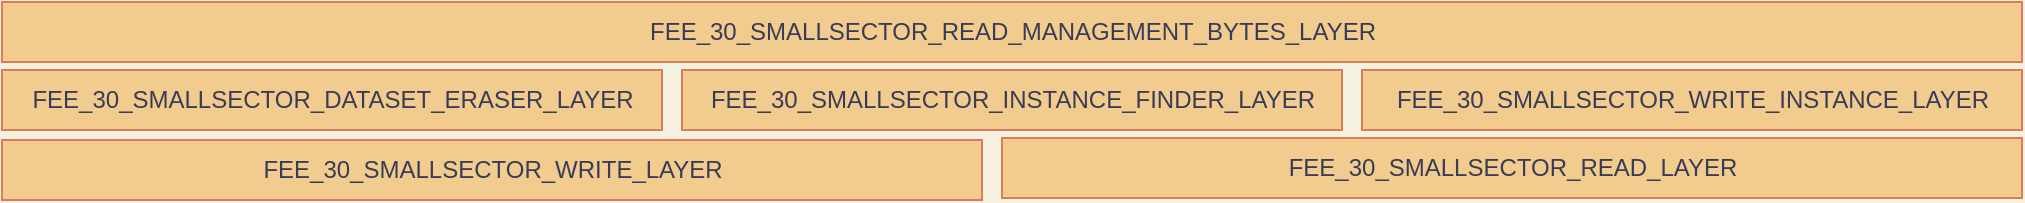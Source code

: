<mxfile>
    <diagram id="c0vCaD6wZMmgbpqiAVUO" name="Page-2">
        <mxGraphModel dx="1824" dy="798" grid="1" gridSize="10" guides="1" tooltips="1" connect="1" arrows="1" fold="1" page="1" pageScale="1" pageWidth="850" pageHeight="1400" background="#F4F1DE" math="0" shadow="0">
            <root>
                <mxCell id="1yGwCtyv0RRckiVesEYm-0"/>
                <mxCell id="1yGwCtyv0RRckiVesEYm-1" parent="1yGwCtyv0RRckiVesEYm-0"/>
                <mxCell id="1yGwCtyv0RRckiVesEYm-2" value="FEE_30_SMALLSECTOR_DATASET_ERASER_LAYER" style="html=1;rounded=0;sketch=0;fontColor=#393C56;strokeColor=#E07A5F;fillColor=#F2CC8F;" parent="1yGwCtyv0RRckiVesEYm-1" vertex="1">
                    <mxGeometry x="220" y="130" width="330" height="30" as="geometry"/>
                </mxCell>
                <mxCell id="1yGwCtyv0RRckiVesEYm-3" value="FEE_30_SMALLSECTOR_WRITE_LAYER" style="html=1;rounded=0;sketch=0;fontColor=#393C56;strokeColor=#E07A5F;fillColor=#F2CC8F;" parent="1yGwCtyv0RRckiVesEYm-1" vertex="1">
                    <mxGeometry x="220" y="165" width="490" height="30" as="geometry"/>
                </mxCell>
                <mxCell id="1yGwCtyv0RRckiVesEYm-4" value="FEE_30_SMALLSECTOR_READ_LAYER" style="html=1;rounded=0;sketch=0;fontColor=#393C56;strokeColor=#E07A5F;fillColor=#F2CC8F;" parent="1yGwCtyv0RRckiVesEYm-1" vertex="1">
                    <mxGeometry x="720" y="164" width="510" height="30" as="geometry"/>
                </mxCell>
                <mxCell id="1yGwCtyv0RRckiVesEYm-5" value="FEE_30_SMALLSECTOR_INSTANCE_FINDER_LAYER" style="html=1;rounded=0;sketch=0;fontColor=#393C56;strokeColor=#E07A5F;fillColor=#F2CC8F;" parent="1yGwCtyv0RRckiVesEYm-1" vertex="1">
                    <mxGeometry x="560" y="130" width="330" height="30" as="geometry"/>
                </mxCell>
                <mxCell id="1yGwCtyv0RRckiVesEYm-6" value="FEE_30_SMALLSECTOR_WRITE_INSTANCE_LAYER" style="html=1;rounded=0;sketch=0;fontColor=#393C56;strokeColor=#E07A5F;fillColor=#F2CC8F;" parent="1yGwCtyv0RRckiVesEYm-1" vertex="1">
                    <mxGeometry x="900" y="130" width="330" height="30" as="geometry"/>
                </mxCell>
                <mxCell id="1yGwCtyv0RRckiVesEYm-7" value="FEE_30_SMALLSECTOR_READ_MANAGEMENT_BYTES_LAYER" style="html=1;rounded=0;sketch=0;fontColor=#393C56;strokeColor=#E07A5F;fillColor=#F2CC8F;" parent="1yGwCtyv0RRckiVesEYm-1" vertex="1">
                    <mxGeometry x="220" y="96" width="1010" height="30" as="geometry"/>
                </mxCell>
            </root>
        </mxGraphModel>
    </diagram>
    <diagram id="rRfCxj5aWgdM7Re0TQPb" name="SmallSector_ProcessStateMachine">
        <mxGraphModel dx="2676" dy="939" grid="0" gridSize="10" guides="1" tooltips="1" connect="1" arrows="1" fold="1" page="1" pageScale="1" pageWidth="850" pageHeight="1400" background="#F4F1DE" math="0" shadow="0">
            <root>
                <mxCell id="0"/>
                <mxCell id="1" parent="0"/>
                <mxCell id="72" value="SmallSector_ProcessStateMachine" style="shape=umlFrame;whiteSpace=wrap;html=1;width=201;height=29;boundedLbl=1;verticalAlign=middle;align=left;spacingLeft=5;rounded=0;sketch=0;fontColor=#393C56;strokeColor=#E07A5F;fillColor=#F2CC8F;" parent="1" vertex="1">
                    <mxGeometry x="-32" y="199" width="1066" height="582" as="geometry"/>
                </mxCell>
                <mxCell id="4" style="edgeStyle=orthogonalEdgeStyle;rounded=0;orthogonalLoop=1;jettySize=auto;html=1;strokeColor=#E07A5F;fontColor=#393C56;entryX=1;entryY=0;entryDx=0;entryDy=0;exitX=1;exitY=1;exitDx=0;exitDy=0;labelBackgroundColor=#F4F1DE;" parent="1" source="2" target="3" edge="1">
                    <mxGeometry relative="1" as="geometry">
                        <mxPoint x="600" y="370.0" as="sourcePoint"/>
                        <mxPoint x="705" y="755" as="targetPoint"/>
                        <Array as="points"/>
                    </mxGeometry>
                </mxCell>
                <mxCell id="17" value="&lt;div&gt;&lt;font color=&quot;#3333ff&quot;&gt;/* #7 Requested job has to be started */&lt;/font&gt;&lt;/div&gt;&lt;div&gt;&amp;nbsp; {Fee_30_SmallSector_StartJob();&lt;/div&gt;&lt;div&gt;&amp;nbsp; Fee_30_SmallSector_SetFlagJobRequested(FALSE);}&lt;/div&gt;" style="edgeLabel;html=1;align=left;verticalAlign=middle;resizable=0;points=[];fontColor=#393C56;labelBackgroundColor=#F4F1DE;" parent="4" vertex="1" connectable="0">
                    <mxGeometry x="0.262" relative="1" as="geometry">
                        <mxPoint x="-80" y="-151" as="offset"/>
                    </mxGeometry>
                </mxCell>
                <mxCell id="67" value="2" style="edgeLabel;html=1;align=center;verticalAlign=middle;resizable=0;points=[];fontColor=#393C56;labelBackgroundColor=#F4F1DE;" parent="4" vertex="1" connectable="0">
                    <mxGeometry x="-0.984" y="1" relative="1" as="geometry">
                        <mxPoint x="3" y="10" as="offset"/>
                    </mxGeometry>
                </mxCell>
                <mxCell id="8" style="edgeStyle=orthogonalEdgeStyle;rounded=0;orthogonalLoop=1;jettySize=auto;html=1;exitX=1;exitY=0.5;exitDx=0;exitDy=0;entryX=0;entryY=0.5;entryDx=0;entryDy=0;strokeColor=#E07A5F;fontColor=#393C56;labelBackgroundColor=#F4F1DE;" parent="1" source="2" target="7" edge="1">
                    <mxGeometry relative="1" as="geometry"/>
                </mxCell>
                <mxCell id="9" value="[Fee_30_SmallSector_InternalFlags.CancelRequested == TRUE]/&lt;br&gt;{Fee_30_SmallSector_SetFlagCancelRequested(FALSE);}" style="edgeLabel;html=1;align=left;verticalAlign=middle;resizable=0;points=[];fontColor=#393C56;labelBackgroundColor=#F4F1DE;" parent="8" vertex="1" connectable="0">
                    <mxGeometry x="-0.21" y="1" relative="1" as="geometry">
                        <mxPoint x="-49" y="-24" as="offset"/>
                    </mxGeometry>
                </mxCell>
                <mxCell id="13" value="1" style="edgeLabel;html=1;align=center;verticalAlign=middle;resizable=0;points=[];fontColor=#393C56;labelBackgroundColor=#F4F1DE;" parent="8" vertex="1" connectable="0">
                    <mxGeometry x="-0.855" y="-1" relative="1" as="geometry">
                        <mxPoint x="-14" y="4" as="offset"/>
                    </mxGeometry>
                </mxCell>
                <mxCell id="71" value="1" style="edgeLabel;html=1;align=center;verticalAlign=middle;resizable=0;points=[];fontColor=#393C56;labelBackgroundColor=#F4F1DE;" parent="8" vertex="1" connectable="0">
                    <mxGeometry x="-0.744" y="-2" relative="1" as="geometry">
                        <mxPoint x="-14" y="-9" as="offset"/>
                    </mxGeometry>
                </mxCell>
                <mxCell id="2" value="FEE_30_SMALLSECTOR_STATE_IDLE" style="html=1;align=center;verticalAlign=top;rounded=1;absoluteArcSize=1;arcSize=10;dashed=0;fillColor=#F2CC8F;strokeColor=#E07A5F;fontColor=#393C56;" parent="1" vertex="1">
                    <mxGeometry x="250" y="300" width="420" height="30" as="geometry"/>
                </mxCell>
                <mxCell id="40" style="edgeStyle=orthogonalEdgeStyle;curved=0;rounded=1;sketch=0;orthogonalLoop=1;jettySize=auto;html=1;exitX=0;exitY=0;exitDx=0;exitDy=0;fontColor=#393C56;strokeColor=#E07A5F;fillColor=#F2CC8F;entryX=0.5;entryY=1;entryDx=0;entryDy=0;labelBackgroundColor=#F4F1DE;" parent="1" source="3" target="39" edge="1">
                    <mxGeometry relative="1" as="geometry">
                        <mxPoint x="300" y="670" as="sourcePoint"/>
                        <mxPoint x="300" y="480" as="targetPoint"/>
                        <Array as="points">
                            <mxPoint x="250" y="460"/>
                        </Array>
                    </mxGeometry>
                </mxCell>
                <mxCell id="43" value="[Fee_30_SmallSector_InternalFlags.CancelRequested == TRUE]/&lt;br&gt;{Fee_30_SmallSector_Tm_CancelTasks();}" style="edgeLabel;html=1;align=left;verticalAlign=middle;resizable=0;points=[];fontColor=#393C56;labelBackgroundColor=#F4F1DE;" parent="40" vertex="1" connectable="0">
                    <mxGeometry x="-0.238" y="-2" relative="1" as="geometry">
                        <mxPoint x="-242" y="-6" as="offset"/>
                    </mxGeometry>
                </mxCell>
                <mxCell id="45" value="1" style="edgeLabel;html=1;align=center;verticalAlign=middle;resizable=0;points=[];fontColor=#393C56;labelBackgroundColor=#F4F1DE;" parent="40" vertex="1" connectable="0">
                    <mxGeometry x="-0.867" relative="1" as="geometry">
                        <mxPoint x="-10" as="offset"/>
                    </mxGeometry>
                </mxCell>
                <mxCell id="3" value="FEE_30_SMALLSECTOR_STATE_BUSY&lt;br&gt;&lt;br&gt;&lt;br&gt;du:&lt;span style=&quot;font-size: 11px ; text-align: left ; background-color: rgb(244 , 241 , 222)&quot;&gt;Fee_30_SmallSector_Tm_ExecuteTask();&lt;/span&gt;" style="html=1;align=center;verticalAlign=top;rounded=1;absoluteArcSize=1;arcSize=10;dashed=0;fillColor=#F2CC8F;strokeColor=#E07A5F;fontColor=#393C56;" parent="1" vertex="1">
                    <mxGeometry x="250" y="630" width="420" height="70" as="geometry"/>
                </mxCell>
                <mxCell id="5" value="" style="ellipse;html=1;shape=startState;fillColor=#F2CC8F;strokeColor=#E07A5F;fontColor=#393C56;" parent="1" vertex="1">
                    <mxGeometry x="30" y="300" width="30" height="30" as="geometry"/>
                </mxCell>
                <mxCell id="6" value="" style="edgeStyle=orthogonalEdgeStyle;html=1;verticalAlign=bottom;endArrow=open;endSize=8;strokeColor=#E07A5F;entryX=0;entryY=0.5;entryDx=0;entryDy=0;fontColor=#393C56;labelBackgroundColor=#F4F1DE;" parent="1" source="5" target="2" edge="1">
                    <mxGeometry relative="1" as="geometry">
                        <mxPoint x="125" y="390" as="targetPoint"/>
                    </mxGeometry>
                </mxCell>
                <mxCell id="18" value="&lt;div style=&quot;text-align: left&quot;&gt;&lt;font color=&quot;#3333ff&quot;&gt;/* Request a job */&lt;/font&gt;&lt;/div&gt;&lt;div&gt;&lt;br&gt;&lt;/div&gt;" style="edgeLabel;html=1;align=center;verticalAlign=middle;resizable=0;points=[];fontColor=#393C56;labelBackgroundColor=#F4F1DE;" parent="6" vertex="1" connectable="0">
                    <mxGeometry x="-0.709" relative="1" as="geometry">
                        <mxPoint x="32" y="-17" as="offset"/>
                    </mxGeometry>
                </mxCell>
                <mxCell id="7" value="" style="ellipse;html=1;shape=endState;fillColor=#F2CC8F;strokeColor=#E07A5F;fontColor=#393C56;" parent="1" vertex="1">
                    <mxGeometry x="820" y="300" width="30" height="30" as="geometry"/>
                </mxCell>
                <mxCell id="41" style="edgeStyle=orthogonalEdgeStyle;curved=0;rounded=1;sketch=0;orthogonalLoop=1;jettySize=auto;html=1;exitX=0;exitY=0.5;exitDx=0;exitDy=0;entryX=0;entryY=1;entryDx=0;entryDy=0;fontColor=#393C56;strokeColor=#E07A5F;fillColor=#F2CC8F;labelBackgroundColor=#F4F1DE;" parent="1" source="39" target="2" edge="1">
                    <mxGeometry relative="1" as="geometry">
                        <mxPoint x="305" y="465" as="targetPoint"/>
                        <Array as="points">
                            <mxPoint x="250" y="455"/>
                        </Array>
                    </mxGeometry>
                </mxCell>
                <mxCell id="46" value="1" style="edgeLabel;html=1;align=center;verticalAlign=middle;resizable=0;points=[];fontColor=#393C56;labelBackgroundColor=#F4F1DE;" parent="41" vertex="1" connectable="0">
                    <mxGeometry x="-0.373" y="-2" relative="1" as="geometry">
                        <mxPoint x="-12" y="21" as="offset"/>
                    </mxGeometry>
                </mxCell>
                <mxCell id="42" style="edgeStyle=orthogonalEdgeStyle;curved=0;rounded=1;sketch=0;orthogonalLoop=1;jettySize=auto;html=1;entryX=0.25;entryY=1;entryDx=0;entryDy=0;fontColor=#393C56;strokeColor=#E07A5F;fillColor=#F2CC8F;exitX=1;exitY=0.5;exitDx=0;exitDy=0;labelBackgroundColor=#F4F1DE;" parent="1" source="39" edge="1">
                    <mxGeometry relative="1" as="geometry">
                        <mxPoint x="260" y="455" as="sourcePoint"/>
                        <mxPoint x="359" y="330" as="targetPoint"/>
                        <Array as="points">
                            <mxPoint x="359" y="455"/>
                        </Array>
                    </mxGeometry>
                </mxCell>
                <mxCell id="47" value="2" style="edgeLabel;html=1;align=center;verticalAlign=middle;resizable=0;points=[];fontColor=#393C56;labelBackgroundColor=#F4F1DE;" parent="42" vertex="1" connectable="0">
                    <mxGeometry x="-0.6" y="2" relative="1" as="geometry">
                        <mxPoint x="-32" y="7" as="offset"/>
                    </mxGeometry>
                </mxCell>
                <mxCell id="70" value="&lt;span style=&quot;background-color: rgb(244 , 241 , 222)&quot;&gt;{Fee_30_SmallSector_SetFlagCancelRequested(FALSE);&lt;/span&gt;&lt;span style=&quot;font-size: 12px ; text-align: left ; background-color: rgb(248 , 249 , 250)&quot;&gt;}&lt;/span&gt;" style="edgeLabel;html=1;align=center;verticalAlign=middle;resizable=0;points=[];fontColor=#393C56;labelBackgroundColor=#F4F1DE;" parent="42" vertex="1" connectable="0">
                    <mxGeometry x="-0.072" relative="1" as="geometry">
                        <mxPoint x="41" y="-12" as="offset"/>
                    </mxGeometry>
                </mxCell>
                <mxCell id="39" value="" style="ellipse;fillColor=#F2CC8F;strokeColor=#E07A5F;rounded=0;sketch=0;fontColor=#393C56;" parent="1" vertex="1">
                    <mxGeometry x="246" y="450" width="10" height="10" as="geometry"/>
                </mxCell>
                <mxCell id="48" value="[Fee_30_SmallSector_InternalFlags.JobRequested == FALSE]/&lt;br&gt;{Fee_30_SmallSector_SetFlagMainFunctionBusy(FALSE);...&lt;br&gt;&lt;span style=&quot;font-size: 11px ; text-align: center ; background-color: rgb(244 , 241 , 222)&quot;&gt;Fee_30_SmallSector_SetFlagCancelRequested(FALSE);&lt;/span&gt;}" style="text;html=1;align=left;verticalAlign=middle;resizable=0;points=[];autosize=1;strokeColor=none;fontColor=#393C56;" parent="1" vertex="1">
                    <mxGeometry x="-10" y="360" width="350" height="50" as="geometry"/>
                </mxCell>
                <mxCell id="61" style="edgeStyle=orthogonalEdgeStyle;curved=0;rounded=1;sketch=0;orthogonalLoop=1;jettySize=auto;html=1;exitX=0.5;exitY=0;exitDx=0;exitDy=0;entryX=0.5;entryY=1;entryDx=0;entryDy=0;fontColor=#393C56;strokeColor=#E07A5F;fillColor=#F2CC8F;labelBackgroundColor=#F4F1DE;" parent="1" source="3" target="2" edge="1">
                    <mxGeometry relative="1" as="geometry">
                        <mxPoint x="370" y="540" as="sourcePoint"/>
                        <Array as="points">
                            <mxPoint x="460" y="520"/>
                            <mxPoint x="460" y="520"/>
                        </Array>
                    </mxGeometry>
                </mxCell>
                <mxCell id="63" value="[(Fee_30_SmallSector_GetLayer1Status() == MEMIF_IDLE) ...&lt;br&gt;&amp;amp;&amp;amp; (Fee_30_SmallSector_InternalFlags.CancelRequested == FALSE))]/&lt;br&gt;{Fee_30_SmallSector_FinishJob(Fee_30_SmallSector_GetLayer1JobResult());}" style="edgeLabel;html=1;align=left;verticalAlign=middle;resizable=0;points=[];fontColor=#393C56;labelBackgroundColor=#F4F1DE;" parent="61" vertex="1" connectable="0">
                    <mxGeometry x="-0.891" y="1" relative="1" as="geometry">
                        <mxPoint x="-183" y="-24" as="offset"/>
                    </mxGeometry>
                </mxCell>
                <mxCell id="64" value="2" style="edgeLabel;html=1;align=center;verticalAlign=middle;resizable=0;points=[];fontColor=#393C56;labelBackgroundColor=#F4F1DE;" parent="61" vertex="1" connectable="0">
                    <mxGeometry x="-0.977" y="-1" relative="1" as="geometry">
                        <mxPoint x="4" y="-6" as="offset"/>
                    </mxGeometry>
                </mxCell>
            </root>
        </mxGraphModel>
    </diagram>
    <diagram id="TaNIFDbVBy5ecv9qEapG" name="READ_LAYER">
        <mxGraphModel dx="2402" dy="798" grid="1" gridSize="10" guides="1" tooltips="1" connect="1" arrows="1" fold="1" page="1" pageScale="1" pageWidth="850" pageHeight="1400" background="#F4F1DE" math="0" shadow="0">
            <root>
                <mxCell id="K0186IvJz6YYB__Of1iV-0"/>
                <mxCell id="K0186IvJz6YYB__Of1iV-1" parent="K0186IvJz6YYB__Of1iV-0"/>
                <mxCell id="UmP9M_x_PxpnxSBMJzgL-3" style="edgeStyle=orthogonalEdgeStyle;curved=0;rounded=1;sketch=0;orthogonalLoop=1;jettySize=auto;html=1;exitX=0.5;exitY=1;exitDx=0;exitDy=0;entryX=0.5;entryY=0;entryDx=0;entryDy=0;fontColor=#393C56;strokeColor=#E07A5F;fillColor=#F2CC8F;labelBackgroundColor=#F4F1DE;" parent="K0186IvJz6YYB__Of1iV-1" source="IgTGI0QN1SPkySnyLxGG-0" target="UmP9M_x_PxpnxSBMJzgL-1" edge="1">
                    <mxGeometry relative="1" as="geometry"/>
                </mxCell>
                <mxCell id="UmP9M_x_PxpnxSBMJzgL-4" value="&lt;font color=&quot;#3333ff&quot;&gt;/*Start to locate instance*/&lt;br&gt;&lt;/font&gt;[Fee_30_SmallSector_If_StartJob(&amp;amp;Fee_30_SmallSector_Rd_Instance)]" style="edgeLabel;html=1;align=left;verticalAlign=middle;resizable=0;points=[];fontColor=#393C56;labelBackgroundColor=#F4F1DE;" parent="UmP9M_x_PxpnxSBMJzgL-3" vertex="1" connectable="0">
                    <mxGeometry x="-0.183" y="1" relative="1" as="geometry">
                        <mxPoint x="-91" y="-3" as="offset"/>
                    </mxGeometry>
                </mxCell>
                <mxCell id="hxlPhb3lD0YPFlcSgNdf-1" style="edgeStyle=orthogonalEdgeStyle;curved=0;rounded=1;sketch=0;orthogonalLoop=1;jettySize=auto;html=1;exitX=1;exitY=0.5;exitDx=0;exitDy=0;entryX=0;entryY=0.5;entryDx=0;entryDy=0;fontColor=#393C56;strokeColor=#E07A5F;fillColor=#F2CC8F;labelBackgroundColor=#F4F1DE;" parent="K0186IvJz6YYB__Of1iV-1" source="IgTGI0QN1SPkySnyLxGG-0" target="hxlPhb3lD0YPFlcSgNdf-0" edge="1">
                    <mxGeometry relative="1" as="geometry"/>
                </mxCell>
                <mxCell id="hxlPhb3lD0YPFlcSgNdf-3" value="2" style="edgeLabel;html=1;align=center;verticalAlign=middle;resizable=0;points=[];fontColor=#393C56;labelBackgroundColor=#F4F1DE;" parent="hxlPhb3lD0YPFlcSgNdf-1" vertex="1" connectable="0">
                    <mxGeometry x="-0.891" y="2" relative="1" as="geometry">
                        <mxPoint y="-8" as="offset"/>
                    </mxGeometry>
                </mxCell>
                <mxCell id="hxlPhb3lD0YPFlcSgNdf-4" value="{Fee_30_SmallSector_Rd_FinishJob(MEMIF_JOB_FAILED);}" style="edgeLabel;html=1;align=center;verticalAlign=middle;resizable=0;points=[];fontColor=#393C56;labelBackgroundColor=#F4F1DE;" parent="hxlPhb3lD0YPFlcSgNdf-1" vertex="1" connectable="0">
                    <mxGeometry x="-0.376" y="-2" relative="1" as="geometry">
                        <mxPoint x="81" y="-12" as="offset"/>
                    </mxGeometry>
                </mxCell>
                <mxCell id="IgTGI0QN1SPkySnyLxGG-0" value="RD_STATE_IDLE" style="html=1;align=center;verticalAlign=middle;rounded=1;absoluteArcSize=1;arcSize=10;dashed=0;sketch=0;fontColor=#393C56;strokeColor=#E07A5F;fillColor=#F2CC8F;" parent="K0186IvJz6YYB__Of1iV-1" vertex="1">
                    <mxGeometry x="230" y="130" width="260" height="40" as="geometry"/>
                </mxCell>
                <mxCell id="hxlPhb3lD0YPFlcSgNdf-5" style="edgeStyle=orthogonalEdgeStyle;curved=0;rounded=1;sketch=0;orthogonalLoop=1;jettySize=auto;html=1;exitX=1;exitY=0.5;exitDx=0;exitDy=0;entryX=0;entryY=1;entryDx=0;entryDy=0;fontColor=#393C56;strokeColor=#E07A5F;fillColor=#F2CC8F;labelBackgroundColor=#F4F1DE;" parent="K0186IvJz6YYB__Of1iV-1" source="UmP9M_x_PxpnxSBMJzgL-1" target="hxlPhb3lD0YPFlcSgNdf-0" edge="1">
                    <mxGeometry relative="1" as="geometry"/>
                </mxCell>
                <mxCell id="hxlPhb3lD0YPFlcSgNdf-6" value="2" style="edgeLabel;html=1;align=center;verticalAlign=middle;resizable=0;points=[];fontColor=#393C56;labelBackgroundColor=#F4F1DE;" parent="hxlPhb3lD0YPFlcSgNdf-5" vertex="1" connectable="0">
                    <mxGeometry x="-0.901" y="2" relative="1" as="geometry">
                        <mxPoint x="-12" y="-8" as="offset"/>
                    </mxGeometry>
                </mxCell>
                <mxCell id="c3E8xZmHFHp0bNmQOcH5-29" value="Fee_30_SmallSector_Rd_FinishJob(Fee_30_SmallSector_If_MapResult(Fee_30_SmallSector_If_GetJobResult()));" style="edgeLabel;html=1;align=center;verticalAlign=middle;resizable=0;points=[];fontColor=#393C56;labelBackgroundColor=#F4F1DE;" parent="hxlPhb3lD0YPFlcSgNdf-5" vertex="1" connectable="0">
                    <mxGeometry x="-0.398" relative="1" as="geometry">
                        <mxPoint x="173" y="-10" as="offset"/>
                    </mxGeometry>
                </mxCell>
                <mxCell id="c3E8xZmHFHp0bNmQOcH5-10" style="edgeStyle=orthogonalEdgeStyle;curved=0;rounded=1;sketch=0;orthogonalLoop=1;jettySize=auto;html=1;exitX=0.5;exitY=1;exitDx=0;exitDy=0;fontColor=#393C56;strokeColor=#E07A5F;fillColor=#F2CC8F;align=left;labelBackgroundColor=#F4F1DE;" parent="K0186IvJz6YYB__Of1iV-1" source="UmP9M_x_PxpnxSBMJzgL-1" edge="1">
                    <mxGeometry relative="1" as="geometry">
                        <mxPoint x="360" y="330" as="targetPoint"/>
                    </mxGeometry>
                </mxCell>
                <mxCell id="c3E8xZmHFHp0bNmQOcH5-11" value="1" style="edgeLabel;html=1;align=center;verticalAlign=middle;resizable=0;points=[];fontColor=#393C56;labelBackgroundColor=#F4F1DE;" parent="c3E8xZmHFHp0bNmQOcH5-10" vertex="1" connectable="0">
                    <mxGeometry x="-0.757" y="2" relative="1" as="geometry">
                        <mxPoint x="8" y="4" as="offset"/>
                    </mxGeometry>
                </mxCell>
                <mxCell id="c3E8xZmHFHp0bNmQOcH5-12" value="[(Fee_30_SmallSector_If_MapResult(Fee_30_SmallSector_If_GetJobResult()) == MEMIF_JOB_OK)]" style="edgeLabel;html=1;align=left;verticalAlign=middle;resizable=0;points=[];fontColor=#393C56;labelBackgroundColor=#F4F1DE;" parent="c3E8xZmHFHp0bNmQOcH5-10" vertex="1" connectable="0">
                    <mxGeometry x="-0.708" y="2" relative="1" as="geometry">
                        <mxPoint x="-162" y="13" as="offset"/>
                    </mxGeometry>
                </mxCell>
                <mxCell id="UmP9M_x_PxpnxSBMJzgL-1" value="RD_STATE_WAIT_FOR_INSTANCEFINDER" style="html=1;align=center;verticalAlign=middle;rounded=1;absoluteArcSize=1;arcSize=10;dashed=0;sketch=0;fontColor=#393C56;strokeColor=#E07A5F;fillColor=#F2CC8F;" parent="K0186IvJz6YYB__Of1iV-1" vertex="1">
                    <mxGeometry x="230" y="240" width="260" height="40" as="geometry"/>
                </mxCell>
                <mxCell id="c3E8xZmHFHp0bNmQOcH5-30" style="edgeStyle=orthogonalEdgeStyle;curved=0;rounded=1;sketch=0;orthogonalLoop=1;jettySize=auto;html=1;exitX=0.5;exitY=1;exitDx=0;exitDy=0;entryX=1;entryY=0.5;entryDx=0;entryDy=0;fontColor=#393C56;strokeColor=#E07A5F;fillColor=#F2CC8F;labelBackgroundColor=#F4F1DE;" parent="K0186IvJz6YYB__Of1iV-1" source="UmP9M_x_PxpnxSBMJzgL-2" target="hxlPhb3lD0YPFlcSgNdf-0" edge="1">
                    <mxGeometry relative="1" as="geometry">
                        <Array as="points">
                            <mxPoint x="360" y="530"/>
                            <mxPoint x="1120" y="530"/>
                            <mxPoint x="1120" y="150"/>
                        </Array>
                    </mxGeometry>
                </mxCell>
                <mxCell id="c3E8xZmHFHp0bNmQOcH5-31" value="{Fee_30_SmallSector_Rd_FinishJob(Fee_30_SmallSector_Fls_GetJobResult());}" style="edgeLabel;html=1;align=center;verticalAlign=middle;resizable=0;points=[];fontColor=#393C56;labelBackgroundColor=#F4F1DE;" parent="c3E8xZmHFHp0bNmQOcH5-30" vertex="1" connectable="0">
                    <mxGeometry x="-0.751" y="1" relative="1" as="geometry">
                        <mxPoint x="34" y="11" as="offset"/>
                    </mxGeometry>
                </mxCell>
                <mxCell id="UmP9M_x_PxpnxSBMJzgL-2" value="RD_STATE_READ_DATA" style="html=1;align=center;verticalAlign=middle;rounded=1;absoluteArcSize=1;arcSize=10;dashed=0;sketch=0;fontColor=#393C56;strokeColor=#E07A5F;fillColor=#F2CC8F;" parent="K0186IvJz6YYB__Of1iV-1" vertex="1">
                    <mxGeometry x="230" y="470" width="260" height="40" as="geometry"/>
                </mxCell>
                <mxCell id="hxlPhb3lD0YPFlcSgNdf-0" value="" style="ellipse;html=1;shape=endState;fillColor=#F2CC8F;strokeColor=#E07A5F;rounded=0;sketch=0;fontColor=#393C56;" parent="K0186IvJz6YYB__Of1iV-1" vertex="1">
                    <mxGeometry x="840" y="135" width="30" height="30" as="geometry"/>
                </mxCell>
                <mxCell id="hxlPhb3lD0YPFlcSgNdf-2" value="1" style="text;html=1;align=center;verticalAlign=middle;resizable=0;points=[];autosize=1;strokeColor=none;fontColor=#393C56;" parent="K0186IvJz6YYB__Of1iV-1" vertex="1">
                    <mxGeometry x="340" y="170" width="20" height="20" as="geometry"/>
                </mxCell>
                <mxCell id="c3E8xZmHFHp0bNmQOcH5-8" style="edgeStyle=orthogonalEdgeStyle;curved=0;rounded=1;sketch=0;orthogonalLoop=1;jettySize=auto;html=1;exitX=0;exitY=0;exitDx=160;exitDy=25;exitPerimeter=0;fontColor=#393C56;strokeColor=#E07A5F;fillColor=#F2CC8F;labelBackgroundColor=#F4F1DE;" parent="K0186IvJz6YYB__Of1iV-1" source="c3E8xZmHFHp0bNmQOcH5-7" edge="1">
                    <mxGeometry relative="1" as="geometry">
                        <mxPoint x="340" y="220" as="targetPoint"/>
                    </mxGeometry>
                </mxCell>
                <mxCell id="c3E8xZmHFHp0bNmQOcH5-7" value="这个地方通过代码设计制造了一种同步的形式，实际是通过制造高优先级的FEE_30_SMALLSECTOR_INSTANCE_FINDER_LAYER“任务”，状态转换时，高优先级任务，直到这个高优先级的任务完成之后再继续执行&lt;span&gt;RD_STATE_WAIT_FOR_INSTANCEFINDER去检查查找读取的结果&lt;/span&gt;" style="shape=note2;boundedLbl=1;whiteSpace=wrap;html=1;size=25;verticalAlign=top;align=center;rounded=0;sketch=0;fontColor=#393C56;strokeColor=#E07A5F;fillColor=#F2CC8F;" parent="K0186IvJz6YYB__Of1iV-1" vertex="1">
                    <mxGeometry x="-300" y="195" width="390" height="105" as="geometry"/>
                </mxCell>
                <mxCell id="c3E8xZmHFHp0bNmQOcH5-14" style="edgeStyle=orthogonalEdgeStyle;curved=0;rounded=1;sketch=0;orthogonalLoop=1;jettySize=auto;html=1;exitX=0.5;exitY=1;exitDx=0;exitDy=0;entryX=0.5;entryY=0;entryDx=0;entryDy=0;fontColor=#393C56;strokeColor=#E07A5F;fillColor=#F2CC8F;labelBackgroundColor=#F4F1DE;" parent="K0186IvJz6YYB__Of1iV-1" source="c3E8xZmHFHp0bNmQOcH5-13" target="UmP9M_x_PxpnxSBMJzgL-2" edge="1">
                    <mxGeometry relative="1" as="geometry"/>
                </mxCell>
                <mxCell id="c3E8xZmHFHp0bNmQOcH5-16" value="&lt;div&gt;&lt;font color=&quot;#3333ff&quot;&gt;/*Start to read instance*/&lt;/font&gt;&lt;/div&gt;&lt;div&gt;[Fee_30_SmallSector_Ih_ReadData(&amp;amp;Fee_30_SmallSector_Rd_Instance,Fee_30_SmallSector_Rd_UserJobParameter.DataBufferPtr,...&lt;/div&gt;&lt;div&gt;Fee_30_SmallSector_Rd_UserJobParameter.BlockOffset,Fee_30_SmallSector_Rd_UserJobParameter.Length) == E_OK]&lt;/div&gt;" style="edgeLabel;html=1;align=left;verticalAlign=middle;resizable=0;points=[];fontColor=#393C56;labelBackgroundColor=#F4F1DE;" parent="c3E8xZmHFHp0bNmQOcH5-14" vertex="1" connectable="0">
                    <mxGeometry x="-0.741" relative="1" as="geometry">
                        <mxPoint x="-170" y="30" as="offset"/>
                    </mxGeometry>
                </mxCell>
                <mxCell id="c3E8xZmHFHp0bNmQOcH5-17" value="1" style="edgeLabel;html=1;align=center;verticalAlign=middle;resizable=0;points=[];fontColor=#393C56;labelBackgroundColor=#F4F1DE;" parent="c3E8xZmHFHp0bNmQOcH5-14" vertex="1" connectable="0">
                    <mxGeometry x="-0.793" y="2" relative="1" as="geometry">
                        <mxPoint as="offset"/>
                    </mxGeometry>
                </mxCell>
                <mxCell id="c3E8xZmHFHp0bNmQOcH5-15" style="edgeStyle=orthogonalEdgeStyle;curved=0;rounded=1;sketch=0;orthogonalLoop=1;jettySize=auto;html=1;exitX=1;exitY=0.5;exitDx=0;exitDy=0;entryX=1;entryY=1;entryDx=0;entryDy=0;fontColor=#393C56;strokeColor=#E07A5F;fillColor=#F2CC8F;labelBackgroundColor=#F4F1DE;" parent="K0186IvJz6YYB__Of1iV-1" source="c3E8xZmHFHp0bNmQOcH5-13" target="hxlPhb3lD0YPFlcSgNdf-0" edge="1">
                    <mxGeometry relative="1" as="geometry"/>
                </mxCell>
                <mxCell id="c3E8xZmHFHp0bNmQOcH5-18" value="2" style="edgeLabel;html=1;align=center;verticalAlign=middle;resizable=0;points=[];fontColor=#393C56;labelBackgroundColor=#F4F1DE;" parent="c3E8xZmHFHp0bNmQOcH5-15" vertex="1" connectable="0">
                    <mxGeometry x="-0.956" y="2" relative="1" as="geometry">
                        <mxPoint as="offset"/>
                    </mxGeometry>
                </mxCell>
                <mxCell id="c3E8xZmHFHp0bNmQOcH5-26" value="{Fee_30_SmallSector_Rd_FinishJob(MEMIF_JOB_FAILED);}" style="edgeLabel;html=1;align=center;verticalAlign=middle;resizable=0;points=[];fontColor=#393C56;labelBackgroundColor=#F4F1DE;" parent="c3E8xZmHFHp0bNmQOcH5-15" vertex="1" connectable="0">
                    <mxGeometry x="-0.855" y="3" relative="1" as="geometry">
                        <mxPoint x="123" y="-5" as="offset"/>
                    </mxGeometry>
                </mxCell>
                <mxCell id="c3E8xZmHFHp0bNmQOcH5-13" value="" style="ellipse;fillColor=#F2CC8F;strokeColor=#E07A5F;rounded=0;sketch=0;fontColor=#393C56;" parent="K0186IvJz6YYB__Of1iV-1" vertex="1">
                    <mxGeometry x="355" y="380" width="10" height="10" as="geometry"/>
                </mxCell>
                <mxCell id="c3E8xZmHFHp0bNmQOcH5-20" style="edgeStyle=orthogonalEdgeStyle;curved=0;rounded=1;sketch=0;orthogonalLoop=1;jettySize=auto;html=1;exitX=0.5;exitY=1;exitDx=0;exitDy=0;entryX=0.5;entryY=0;entryDx=0;entryDy=0;fontColor=#393C56;strokeColor=#E07A5F;fillColor=#F2CC8F;labelBackgroundColor=#F4F1DE;" parent="K0186IvJz6YYB__Of1iV-1" source="c3E8xZmHFHp0bNmQOcH5-19" target="c3E8xZmHFHp0bNmQOcH5-13" edge="1">
                    <mxGeometry relative="1" as="geometry"/>
                </mxCell>
                <mxCell id="c3E8xZmHFHp0bNmQOcH5-22" value="&lt;span style=&quot;text-align: left ; background-color: rgb(244 , 241 , 222)&quot;&gt;[Fee_30_SmallSector_Rd_Instance.InstanceStatus == INSTANCE_STATUS_OK]&lt;/span&gt;" style="edgeLabel;html=1;align=center;verticalAlign=middle;resizable=0;points=[];fontColor=#393C56;labelBackgroundColor=#F4F1DE;" parent="c3E8xZmHFHp0bNmQOcH5-20" vertex="1" connectable="0">
                    <mxGeometry x="-0.294" y="1" relative="1" as="geometry">
                        <mxPoint x="29" y="2" as="offset"/>
                    </mxGeometry>
                </mxCell>
                <mxCell id="c3E8xZmHFHp0bNmQOcH5-23" value="1" style="edgeLabel;html=1;align=center;verticalAlign=middle;resizable=0;points=[];fontColor=#393C56;labelBackgroundColor=#F4F1DE;" parent="c3E8xZmHFHp0bNmQOcH5-20" vertex="1" connectable="0">
                    <mxGeometry x="-0.693" relative="1" as="geometry">
                        <mxPoint x="5" as="offset"/>
                    </mxGeometry>
                </mxCell>
                <mxCell id="c3E8xZmHFHp0bNmQOcH5-21" style="edgeStyle=orthogonalEdgeStyle;curved=0;rounded=1;sketch=0;orthogonalLoop=1;jettySize=auto;html=1;exitX=1;exitY=0.5;exitDx=0;exitDy=0;fontColor=#393C56;strokeColor=#E07A5F;fillColor=#F2CC8F;entryX=0.5;entryY=1;entryDx=0;entryDy=0;labelBackgroundColor=#F4F1DE;" parent="K0186IvJz6YYB__Of1iV-1" source="c3E8xZmHFHp0bNmQOcH5-19" target="hxlPhb3lD0YPFlcSgNdf-0" edge="1">
                    <mxGeometry relative="1" as="geometry">
                        <mxPoint x="850.0" y="270" as="targetPoint"/>
                    </mxGeometry>
                </mxCell>
                <mxCell id="c3E8xZmHFHp0bNmQOcH5-24" value="2" style="edgeLabel;html=1;align=center;verticalAlign=middle;resizable=0;points=[];fontColor=#393C56;labelBackgroundColor=#F4F1DE;" parent="c3E8xZmHFHp0bNmQOcH5-21" vertex="1" connectable="0">
                    <mxGeometry x="-0.963" y="1" relative="1" as="geometry">
                        <mxPoint y="-7" as="offset"/>
                    </mxGeometry>
                </mxCell>
                <mxCell id="c3E8xZmHFHp0bNmQOcH5-25" value="{ Fee_30_SmallSector_Rd_FinishJob(Fee_30_SmallSector_Ih_SetNegativeJobResultAccordingToStatus(&amp;amp;Fee_30_SmallSector_Rd_Instance));}" style="edgeLabel;html=1;align=center;verticalAlign=middle;resizable=0;points=[];fontColor=#393C56;labelBackgroundColor=#F4F1DE;" parent="c3E8xZmHFHp0bNmQOcH5-21" vertex="1" connectable="0">
                    <mxGeometry x="-0.912" y="3" relative="1" as="geometry">
                        <mxPoint x="346" y="-5" as="offset"/>
                    </mxGeometry>
                </mxCell>
                <mxCell id="c3E8xZmHFHp0bNmQOcH5-19" value="" style="ellipse;fillColor=#F2CC8F;strokeColor=#E07A5F;rounded=0;sketch=0;fontColor=#393C56;" parent="K0186IvJz6YYB__Of1iV-1" vertex="1">
                    <mxGeometry x="355" y="330" width="10" height="10" as="geometry"/>
                </mxCell>
            </root>
        </mxGraphModel>
    </diagram>
    <diagram id="8Ukg5W2mCINATpaanWIa" name="INSTANCE_FINDER_LAYER">
        <mxGraphModel dx="3067" dy="1140" grid="1" gridSize="10" guides="1" tooltips="1" connect="1" arrows="1" fold="1" page="1" pageScale="1" pageWidth="850" pageHeight="1400" background="#F4F1DE" math="0" shadow="0">
            <root>
                <mxCell id="zDZ77X24BfpkBpLbCkuI-0"/>
                <mxCell id="zDZ77X24BfpkBpLbCkuI-1" parent="zDZ77X24BfpkBpLbCkuI-0"/>
                <mxCell id="zDZ77X24BfpkBpLbCkuI-4" style="edgeStyle=orthogonalEdgeStyle;curved=0;rounded=1;sketch=0;orthogonalLoop=1;jettySize=auto;html=1;exitX=0.5;exitY=1;exitDx=0;exitDy=0;entryX=0.5;entryY=0;entryDx=0;entryDy=0;fontColor=#393C56;strokeColor=#E07A5F;fillColor=#F2CC8F;labelBackgroundColor=#F4F1DE;" parent="zDZ77X24BfpkBpLbCkuI-1" source="zDZ77X24BfpkBpLbCkuI-2" target="zDZ77X24BfpkBpLbCkuI-3" edge="1">
                    <mxGeometry relative="1" as="geometry"/>
                </mxCell>
                <mxCell id="zDZ77X24BfpkBpLbCkuI-5" value="&lt;font color=&quot;#3333ff&quot;&gt;/*Read the start 4 bytes of the dataset to check erase pattern*/&lt;br&gt;&lt;/font&gt;[Fee_30_SmallSector_Dh_CheckErasePattern() ==E_OK]" style="edgeLabel;html=1;align=left;verticalAlign=middle;resizable=0;points=[];fontColor=#393C56;labelBackgroundColor=#F4F1DE;" parent="zDZ77X24BfpkBpLbCkuI-4" vertex="1" connectable="0">
                    <mxGeometry x="-0.225" y="3" relative="1" as="geometry">
                        <mxPoint x="-88" y="-22" as="offset"/>
                    </mxGeometry>
                </mxCell>
                <mxCell id="_7pMcjoVDyZDiTtCQOkf-3" value="1" style="edgeLabel;html=1;align=center;verticalAlign=middle;resizable=0;points=[];fontColor=#393C56;labelBackgroundColor=#F4F1DE;" parent="zDZ77X24BfpkBpLbCkuI-4" vertex="1" connectable="0">
                    <mxGeometry x="-0.838" relative="1" as="geometry">
                        <mxPoint x="-6" as="offset"/>
                    </mxGeometry>
                </mxCell>
                <mxCell id="_7pMcjoVDyZDiTtCQOkf-1" style="edgeStyle=orthogonalEdgeStyle;curved=0;rounded=1;sketch=0;orthogonalLoop=1;jettySize=auto;html=1;exitX=1;exitY=0.5;exitDx=0;exitDy=0;fontColor=#393C56;strokeColor=#E07A5F;fillColor=#F2CC8F;labelBackgroundColor=#F4F1DE;" parent="zDZ77X24BfpkBpLbCkuI-1" source="zDZ77X24BfpkBpLbCkuI-2" target="_7pMcjoVDyZDiTtCQOkf-0" edge="1">
                    <mxGeometry relative="1" as="geometry"/>
                </mxCell>
                <mxCell id="_7pMcjoVDyZDiTtCQOkf-2" value="{Fee_30_SmallSector_If_FinishJob(INSTANCE_FINDER_FAILED);}" style="edgeLabel;html=1;align=center;verticalAlign=middle;resizable=0;points=[];fontColor=#393C56;labelBackgroundColor=#F4F1DE;" parent="_7pMcjoVDyZDiTtCQOkf-1" vertex="1" connectable="0">
                    <mxGeometry x="-0.781" y="2" relative="1" as="geometry">
                        <mxPoint x="156" y="-13" as="offset"/>
                    </mxGeometry>
                </mxCell>
                <mxCell id="_7pMcjoVDyZDiTtCQOkf-4" value="2" style="edgeLabel;html=1;align=center;verticalAlign=middle;resizable=0;points=[];fontColor=#393C56;labelBackgroundColor=#F4F1DE;" parent="_7pMcjoVDyZDiTtCQOkf-1" vertex="1" connectable="0">
                    <mxGeometry x="-0.94" y="3" relative="1" as="geometry">
                        <mxPoint as="offset"/>
                    </mxGeometry>
                </mxCell>
                <mxCell id="zDZ77X24BfpkBpLbCkuI-2" value="IF_STATE_IDLE" style="html=1;align=center;verticalAlign=middle;rounded=1;absoluteArcSize=1;arcSize=10;dashed=0;sketch=0;fontColor=#393C56;strokeColor=#E07A5F;fillColor=#F2CC8F;" parent="zDZ77X24BfpkBpLbCkuI-1" vertex="1">
                    <mxGeometry x="140" y="80" width="230" height="40" as="geometry"/>
                </mxCell>
                <mxCell id="_7pMcjoVDyZDiTtCQOkf-6" style="edgeStyle=orthogonalEdgeStyle;curved=0;rounded=1;sketch=0;orthogonalLoop=1;jettySize=auto;html=1;exitX=0.5;exitY=1;exitDx=0;exitDy=0;entryX=0.5;entryY=0;entryDx=0;entryDy=0;fontColor=#393C56;strokeColor=#E07A5F;fillColor=#F2CC8F;labelBackgroundColor=#F4F1DE;" parent="zDZ77X24BfpkBpLbCkuI-1" source="zDZ77X24BfpkBpLbCkuI-3" target="wYyobDq8ymGCW9CUxBK6-0" edge="1">
                    <mxGeometry relative="1" as="geometry"/>
                </mxCell>
                <mxCell id="_7pMcjoVDyZDiTtCQOkf-7" value="[Fee_30_SmallSector_Dh_IsErasePatternBlank() == TRUE) &amp;amp;&amp;amp; (flsJobResult == MEMIF_JOB_OK]" style="edgeLabel;html=1;align=center;verticalAlign=middle;resizable=0;points=[];fontColor=#393C56;labelBackgroundColor=#F4F1DE;" parent="_7pMcjoVDyZDiTtCQOkf-6" vertex="1" connectable="0">
                    <mxGeometry x="0.182" y="-2" relative="1" as="geometry">
                        <mxPoint x="77" y="-15" as="offset"/>
                    </mxGeometry>
                </mxCell>
                <mxCell id="wYyobDq8ymGCW9CUxBK6-11" value="1" style="edgeLabel;html=1;align=center;verticalAlign=middle;resizable=0;points=[];fontColor=#393C56;labelBackgroundColor=#F4F1DE;" parent="_7pMcjoVDyZDiTtCQOkf-6" vertex="1" connectable="0">
                    <mxGeometry x="-0.789" relative="1" as="geometry">
                        <mxPoint x="5" as="offset"/>
                    </mxGeometry>
                </mxCell>
                <mxCell id="wYyobDq8ymGCW9CUxBK6-9" style="edgeStyle=orthogonalEdgeStyle;curved=0;rounded=1;sketch=0;orthogonalLoop=1;jettySize=auto;html=1;exitX=1;exitY=0.5;exitDx=0;exitDy=0;entryX=0;entryY=1;entryDx=0;entryDy=0;fontColor=#393C56;strokeColor=#E07A5F;fillColor=#F2CC8F;labelBackgroundColor=#F4F1DE;" parent="zDZ77X24BfpkBpLbCkuI-1" source="zDZ77X24BfpkBpLbCkuI-3" target="_7pMcjoVDyZDiTtCQOkf-0" edge="1">
                    <mxGeometry relative="1" as="geometry"/>
                </mxCell>
                <mxCell id="wYyobDq8ymGCW9CUxBK6-10" value="{Fee_30_SmallSector_If_FinishJob(INSTANCE_FINDER_EP1_INCORRECT);}" style="edgeLabel;html=1;align=center;verticalAlign=middle;resizable=0;points=[];fontColor=#393C56;labelBackgroundColor=#F4F1DE;" parent="wYyobDq8ymGCW9CUxBK6-9" vertex="1" connectable="0">
                    <mxGeometry x="-0.927" y="2" relative="1" as="geometry">
                        <mxPoint x="184" y="-8" as="offset"/>
                    </mxGeometry>
                </mxCell>
                <mxCell id="wYyobDq8ymGCW9CUxBK6-12" value="2" style="edgeLabel;html=1;align=center;verticalAlign=middle;resizable=0;points=[];fontColor=#393C56;labelBackgroundColor=#F4F1DE;" parent="wYyobDq8ymGCW9CUxBK6-9" vertex="1" connectable="0">
                    <mxGeometry x="-0.986" relative="1" as="geometry">
                        <mxPoint y="-10" as="offset"/>
                    </mxGeometry>
                </mxCell>
                <mxCell id="zDZ77X24BfpkBpLbCkuI-3" value="IF_STATE_CHECK_ERASE_PATTERN1" style="html=1;align=center;verticalAlign=middle;rounded=1;absoluteArcSize=1;arcSize=10;dashed=0;sketch=0;fontColor=#393C56;strokeColor=#E07A5F;fillColor=#F2CC8F;" parent="zDZ77X24BfpkBpLbCkuI-1" vertex="1">
                    <mxGeometry x="120" y="280" width="270" height="40" as="geometry"/>
                </mxCell>
                <mxCell id="_7pMcjoVDyZDiTtCQOkf-0" value="" style="ellipse;html=1;shape=endState;fillColor=#F2CC8F;strokeColor=#E07A5F;rounded=0;sketch=0;fontColor=#393C56;" parent="zDZ77X24BfpkBpLbCkuI-1" vertex="1">
                    <mxGeometry x="770" y="85" width="30" height="30" as="geometry"/>
                </mxCell>
                <mxCell id="wYyobDq8ymGCW9CUxBK6-14" style="edgeStyle=orthogonalEdgeStyle;curved=0;rounded=1;sketch=0;orthogonalLoop=1;jettySize=auto;html=1;exitX=0.5;exitY=1;exitDx=0;exitDy=0;entryX=0.5;entryY=0;entryDx=0;entryDy=0;fontColor=#393C56;strokeColor=#E07A5F;fillColor=#F2CC8F;labelBackgroundColor=#F4F1DE;" parent="zDZ77X24BfpkBpLbCkuI-1" source="_7pMcjoVDyZDiTtCQOkf-5" target="Xu7gIdGJ_-3xiPnR1GnM-0" edge="1">
                    <mxGeometry relative="1" as="geometry"/>
                </mxCell>
                <mxCell id="wYyobDq8ymGCW9CUxBK6-15" value="[(Fee_30_SmallSector_Fls_GetJobResult() == MEMIF_JOB_OK) &amp;amp;&amp;amp; ...&lt;br&gt;(Fee_30_SmallSector_Dh_IsErasePatternValid() == TRUE)]&lt;br&gt;/{ Fee_30_SmallSector_Ih_CreateInstance(Fee_30_SmallSector_If_Instance, Fee_30_SmallSector_Dh_GetFirstInstanceAddress(), Fee_30_SmallSector_Dh_GetDataLength());}" style="edgeLabel;html=1;align=left;verticalAlign=middle;resizable=0;points=[];fontColor=#393C56;labelBackgroundColor=#F4F1DE;" parent="wYyobDq8ymGCW9CUxBK6-14" vertex="1" connectable="0">
                    <mxGeometry x="-0.389" relative="1" as="geometry">
                        <mxPoint y="6" as="offset"/>
                    </mxGeometry>
                </mxCell>
                <mxCell id="wYyobDq8ymGCW9CUxBK6-16" value="1" style="edgeLabel;html=1;align=center;verticalAlign=middle;resizable=0;points=[];fontColor=#393C56;labelBackgroundColor=#F4F1DE;" parent="wYyobDq8ymGCW9CUxBK6-14" vertex="1" connectable="0">
                    <mxGeometry x="-0.846" y="-1" relative="1" as="geometry">
                        <mxPoint x="-4" as="offset"/>
                    </mxGeometry>
                </mxCell>
                <mxCell id="Xu7gIdGJ_-3xiPnR1GnM-7" style="edgeStyle=orthogonalEdgeStyle;curved=0;rounded=1;sketch=0;orthogonalLoop=1;jettySize=auto;html=1;exitX=1;exitY=0.5;exitDx=0;exitDy=0;entryX=1;entryY=1;entryDx=0;entryDy=0;fontColor=#393C56;strokeColor=#E07A5F;fillColor=#F2CC8F;labelBackgroundColor=#F4F1DE;" parent="zDZ77X24BfpkBpLbCkuI-1" source="_7pMcjoVDyZDiTtCQOkf-5" target="_7pMcjoVDyZDiTtCQOkf-0" edge="1">
                    <mxGeometry relative="1" as="geometry"/>
                </mxCell>
                <mxCell id="Xu7gIdGJ_-3xiPnR1GnM-8" value="{Fee_30_SmallSector_If_FinishJob(INSTANCE_FINDER_EP2_INCORRECT);}" style="edgeLabel;html=1;align=center;verticalAlign=middle;resizable=0;points=[];fontColor=#393C56;labelBackgroundColor=#F4F1DE;" parent="Xu7gIdGJ_-3xiPnR1GnM-7" vertex="1" connectable="0">
                    <mxGeometry x="-0.634" y="3" relative="1" as="geometry">
                        <mxPoint x="60" y="-7" as="offset"/>
                    </mxGeometry>
                </mxCell>
                <mxCell id="_7pMcjoVDyZDiTtCQOkf-5" value="IF_STATE_READ_ERASE_PATTERN2" style="html=1;align=center;verticalAlign=middle;rounded=1;absoluteArcSize=1;arcSize=10;dashed=0;sketch=0;fontColor=#393C56;strokeColor=#E07A5F;fillColor=#F2CC8F;" parent="zDZ77X24BfpkBpLbCkuI-1" vertex="1">
                    <mxGeometry x="120" y="450" width="270" height="40" as="geometry"/>
                </mxCell>
                <mxCell id="wYyobDq8ymGCW9CUxBK6-3" style="edgeStyle=orthogonalEdgeStyle;curved=0;rounded=1;sketch=0;orthogonalLoop=1;jettySize=auto;html=1;exitX=0.5;exitY=1;exitDx=0;exitDy=0;entryX=0.5;entryY=0;entryDx=0;entryDy=0;fontColor=#393C56;strokeColor=#E07A5F;fillColor=#F2CC8F;labelBackgroundColor=#F4F1DE;" parent="zDZ77X24BfpkBpLbCkuI-1" source="wYyobDq8ymGCW9CUxBK6-0" target="_7pMcjoVDyZDiTtCQOkf-5" edge="1">
                    <mxGeometry relative="1" as="geometry"/>
                </mxCell>
                <mxCell id="wYyobDq8ymGCW9CUxBK6-5" value="&lt;font color=&quot;#3333ff&quot;&gt;/*Read the last four bytes in Dataset*/&lt;br&gt;&lt;/font&gt;[Fee_30_SmallSector_Dh_ReadErasePattern(DATASET_ERASE_PATTERN_2) == E_OK]" style="edgeLabel;html=1;align=left;verticalAlign=middle;resizable=0;points=[];fontColor=#393C56;labelBackgroundColor=#F4F1DE;" parent="wYyobDq8ymGCW9CUxBK6-3" vertex="1" connectable="0">
                    <mxGeometry x="-0.209" y="-1" relative="1" as="geometry">
                        <mxPoint x="-192" y="6" as="offset"/>
                    </mxGeometry>
                </mxCell>
                <mxCell id="wYyobDq8ymGCW9CUxBK6-6" value="1" style="edgeLabel;html=1;align=center;verticalAlign=middle;resizable=0;points=[];fontColor=#393C56;labelBackgroundColor=#F4F1DE;" parent="wYyobDq8ymGCW9CUxBK6-3" vertex="1" connectable="0">
                    <mxGeometry x="-0.705" y="-1" relative="1" as="geometry">
                        <mxPoint x="6" as="offset"/>
                    </mxGeometry>
                </mxCell>
                <mxCell id="wYyobDq8ymGCW9CUxBK6-4" style="edgeStyle=orthogonalEdgeStyle;curved=0;rounded=1;sketch=0;orthogonalLoop=1;jettySize=auto;html=1;exitX=1;exitY=0.5;exitDx=0;exitDy=0;entryX=0.5;entryY=1;entryDx=0;entryDy=0;fontColor=#393C56;strokeColor=#E07A5F;fillColor=#F2CC8F;labelBackgroundColor=#F4F1DE;" parent="zDZ77X24BfpkBpLbCkuI-1" source="wYyobDq8ymGCW9CUxBK6-0" target="_7pMcjoVDyZDiTtCQOkf-0" edge="1">
                    <mxGeometry relative="1" as="geometry"/>
                </mxCell>
                <mxCell id="wYyobDq8ymGCW9CUxBK6-7" value="2" style="edgeLabel;html=1;align=center;verticalAlign=middle;resizable=0;points=[];fontColor=#393C56;labelBackgroundColor=#F4F1DE;" parent="wYyobDq8ymGCW9CUxBK6-4" vertex="1" connectable="0">
                    <mxGeometry x="-0.969" relative="1" as="geometry">
                        <mxPoint y="-7" as="offset"/>
                    </mxGeometry>
                </mxCell>
                <mxCell id="wYyobDq8ymGCW9CUxBK6-8" value="{Fee_30_SmallSector_If_FinishJob(INSTANCE_FINDER_FAILED);}" style="edgeLabel;html=1;align=center;verticalAlign=middle;resizable=0;points=[];fontColor=#393C56;labelBackgroundColor=#F4F1DE;" parent="wYyobDq8ymGCW9CUxBK6-4" vertex="1" connectable="0">
                    <mxGeometry x="-0.674" y="-1" relative="1" as="geometry">
                        <mxPoint x="80" y="-9" as="offset"/>
                    </mxGeometry>
                </mxCell>
                <mxCell id="wYyobDq8ymGCW9CUxBK6-0" value="" style="ellipse;fillColor=#F2CC8F;strokeColor=#E07A5F;rounded=0;sketch=0;fontColor=#393C56;" parent="zDZ77X24BfpkBpLbCkuI-1" vertex="1">
                    <mxGeometry x="250" y="380" width="10" height="10" as="geometry"/>
                </mxCell>
                <mxCell id="XtFhsFeFxv3Ut6uQaJTy-1" style="edgeStyle=orthogonalEdgeStyle;curved=0;rounded=1;sketch=0;orthogonalLoop=1;jettySize=auto;html=1;exitX=1;exitY=0.5;exitDx=0;exitDy=0;entryX=1;entryY=0;entryDx=0;entryDy=0;fontSize=15;fontColor=#393C56;strokeColor=#E07A5F;fillColor=#F2CC8F;labelBackgroundColor=#F4F1DE;" parent="zDZ77X24BfpkBpLbCkuI-1" source="wYyobDq8ymGCW9CUxBK6-13" target="_7pMcjoVDyZDiTtCQOkf-0" edge="1">
                    <mxGeometry relative="1" as="geometry">
                        <Array as="points">
                            <mxPoint x="1190" y="670"/>
                            <mxPoint x="1190" y="89"/>
                        </Array>
                    </mxGeometry>
                </mxCell>
                <mxCell id="XtFhsFeFxv3Ut6uQaJTy-2" value="[Fee_30_SmallSector_Ih_GetInstanceStatus(Instance) == INSTANCE_STATUS_ERASED]/ &lt;br&gt;{Fee_30_SmallSector_If_FinishJob(INSTANCE_FINDER_OK);}" style="edgeLabel;html=1;align=left;verticalAlign=middle;resizable=0;points=[];fontSize=15;fontColor=#393C56;labelBackgroundColor=#F4F1DE;" parent="XtFhsFeFxv3Ut6uQaJTy-1" vertex="1" connectable="0">
                    <mxGeometry x="-0.912" y="3" relative="1" as="geometry">
                        <mxPoint x="-28" y="-17" as="offset"/>
                    </mxGeometry>
                </mxCell>
                <mxCell id="XtFhsFeFxv3Ut6uQaJTy-3" value="1" style="edgeLabel;html=1;align=center;verticalAlign=middle;resizable=0;points=[];fontSize=15;fontColor=#393C56;labelBackgroundColor=#F4F1DE;" parent="XtFhsFeFxv3Ut6uQaJTy-1" vertex="1" connectable="0">
                    <mxGeometry x="-0.973" y="1" relative="1" as="geometry">
                        <mxPoint x="-14" y="-9" as="offset"/>
                    </mxGeometry>
                </mxCell>
                <mxCell id="XtFhsFeFxv3Ut6uQaJTy-4" style="edgeStyle=orthogonalEdgeStyle;curved=0;rounded=1;sketch=0;orthogonalLoop=1;jettySize=auto;html=1;exitX=1;exitY=1;exitDx=0;exitDy=0;entryX=0.5;entryY=0;entryDx=0;entryDy=0;fontSize=15;fontColor=#393C56;strokeColor=#E07A5F;fillColor=#F2CC8F;labelBackgroundColor=#F4F1DE;" parent="zDZ77X24BfpkBpLbCkuI-1" source="wYyobDq8ymGCW9CUxBK6-13" target="_7pMcjoVDyZDiTtCQOkf-0" edge="1">
                    <mxGeometry relative="1" as="geometry">
                        <Array as="points">
                            <mxPoint x="390" y="720"/>
                            <mxPoint x="1330" y="720"/>
                            <mxPoint x="1330" y="65"/>
                            <mxPoint x="785" y="65"/>
                        </Array>
                    </mxGeometry>
                </mxCell>
                <mxCell id="XtFhsFeFxv3Ut6uQaJTy-5" value="2" style="edgeLabel;html=1;align=center;verticalAlign=middle;resizable=0;points=[];fontSize=15;fontColor=#393C56;labelBackgroundColor=#F4F1DE;" parent="XtFhsFeFxv3Ut6uQaJTy-4" vertex="1" connectable="0">
                    <mxGeometry x="-0.968" y="2" relative="1" as="geometry">
                        <mxPoint x="-4" y="-8" as="offset"/>
                    </mxGeometry>
                </mxCell>
                <mxCell id="XtFhsFeFxv3Ut6uQaJTy-6" value="[Fee_30_SmallSector_Dh_IsLastInstance(Fee_30_SmallSector_If_Instance) == TRUE]/&lt;br&gt;{Fee_30_SmallSector_If_FinishJob(INSTANCE_FINDER_OK);}" style="edgeLabel;html=1;align=left;verticalAlign=middle;resizable=0;points=[];fontSize=15;fontColor=#393C56;labelBackgroundColor=#F4F1DE;" parent="XtFhsFeFxv3Ut6uQaJTy-4" vertex="1" connectable="0">
                    <mxGeometry x="-0.866" y="-2" relative="1" as="geometry">
                        <mxPoint x="-76" y="-22" as="offset"/>
                    </mxGeometry>
                </mxCell>
                <mxCell id="XtFhsFeFxv3Ut6uQaJTy-8" style="edgeStyle=orthogonalEdgeStyle;curved=0;rounded=1;sketch=0;orthogonalLoop=1;jettySize=auto;html=1;exitX=0.5;exitY=1;exitDx=0;exitDy=0;entryX=0;entryY=0.5;entryDx=0;entryDy=0;fontSize=15;fontColor=#393C56;strokeColor=#E07A5F;fillColor=#F2CC8F;labelBackgroundColor=#F4F1DE;" parent="zDZ77X24BfpkBpLbCkuI-1" source="wYyobDq8ymGCW9CUxBK6-13" target="Xu7gIdGJ_-3xiPnR1GnM-0" edge="1">
                    <mxGeometry relative="1" as="geometry">
                        <Array as="points">
                            <mxPoint x="255" y="720"/>
                            <mxPoint x="90" y="720"/>
                            <mxPoint x="90" y="575"/>
                        </Array>
                    </mxGeometry>
                </mxCell>
                <mxCell id="XtFhsFeFxv3Ut6uQaJTy-9" value="3" style="edgeLabel;html=1;align=center;verticalAlign=middle;resizable=0;points=[];fontSize=15;fontColor=#393C56;labelBackgroundColor=#F4F1DE;" parent="XtFhsFeFxv3Ut6uQaJTy-8" vertex="1" connectable="0">
                    <mxGeometry x="-0.895" y="3" relative="1" as="geometry">
                        <mxPoint x="11" y="-13" as="offset"/>
                    </mxGeometry>
                </mxCell>
                <mxCell id="XtFhsFeFxv3Ut6uQaJTy-10" value="{ Fee_30_SmallSector_Dh_PrepareNextInstance(Fee_30_SmallSector_If_Instance);}" style="edgeLabel;html=1;align=center;verticalAlign=middle;resizable=0;points=[];fontSize=15;fontColor=#393C56;labelBackgroundColor=#F4F1DE;" parent="XtFhsFeFxv3Ut6uQaJTy-8" vertex="1" connectable="0">
                    <mxGeometry x="-0.66" y="2" relative="1" as="geometry">
                        <mxPoint x="-161" y="8" as="offset"/>
                    </mxGeometry>
                </mxCell>
                <mxCell id="wYyobDq8ymGCW9CUxBK6-13" value="IF_STATE_EXAMINE_INSTANCE" style="html=1;align=center;verticalAlign=middle;rounded=1;absoluteArcSize=1;arcSize=10;dashed=0;sketch=0;fontColor=#393C56;strokeColor=#E07A5F;fillColor=#F2CC8F;" parent="zDZ77X24BfpkBpLbCkuI-1" vertex="1">
                    <mxGeometry x="120" y="640" width="270" height="60" as="geometry"/>
                </mxCell>
                <mxCell id="Xu7gIdGJ_-3xiPnR1GnM-1" style="edgeStyle=orthogonalEdgeStyle;curved=0;rounded=1;sketch=0;orthogonalLoop=1;jettySize=auto;html=1;exitX=0.5;exitY=1;exitDx=0;exitDy=0;entryX=0.5;entryY=0;entryDx=0;entryDy=0;fontColor=#393C56;strokeColor=#E07A5F;fillColor=#F2CC8F;labelBackgroundColor=#F4F1DE;" parent="zDZ77X24BfpkBpLbCkuI-1" source="Xu7gIdGJ_-3xiPnR1GnM-0" target="wYyobDq8ymGCW9CUxBK6-13" edge="1">
                    <mxGeometry relative="1" as="geometry"/>
                </mxCell>
                <mxCell id="Xu7gIdGJ_-3xiPnR1GnM-2" value="&lt;font color=&quot;#3333ff&quot;&gt;&lt;span style=&quot;background-color: rgb(244 , 241 , 222)&quot;&gt;/*Start to read Mgmt which at the start of a instance&amp;nbsp;&lt;br&gt;&lt;/span&gt;&lt;span style=&quot;font-size: 12px ; background-color: rgb(255 , 255 , 204)&quot;&gt;FEE_30_SMALLSECTOR_READ_MANAGEMENT_BYTES_LAYER&lt;/span&gt;&lt;/font&gt;&lt;font color=&quot;#3333ff&quot; style=&quot;background-color: rgb(255 , 255 , 255)&quot;&gt;*/&lt;br&gt;&lt;/font&gt;&lt;span style=&quot;background-color: rgb(244 , 241 , 222)&quot;&gt;[(Fee_30_SmallSector_RdMgmt_StartJob(Fee_30_SmallSector_If_Instance) == E_OK)]&lt;/span&gt;" style="edgeLabel;html=1;align=left;verticalAlign=middle;resizable=0;points=[];fontColor=#393C56;labelBackgroundColor=#F4F1DE;" parent="Xu7gIdGJ_-3xiPnR1GnM-1" vertex="1" connectable="0">
                    <mxGeometry x="-0.322" relative="1" as="geometry">
                        <mxPoint x="5" y="10" as="offset"/>
                    </mxGeometry>
                </mxCell>
                <mxCell id="Xu7gIdGJ_-3xiPnR1GnM-5" value="1" style="edgeLabel;html=1;align=center;verticalAlign=middle;resizable=0;points=[];fontColor=#393C56;labelBackgroundColor=#F4F1DE;" parent="Xu7gIdGJ_-3xiPnR1GnM-1" vertex="1" connectable="0">
                    <mxGeometry x="-0.667" relative="1" as="geometry">
                        <mxPoint as="offset"/>
                    </mxGeometry>
                </mxCell>
                <mxCell id="Xu7gIdGJ_-3xiPnR1GnM-3" style="edgeStyle=orthogonalEdgeStyle;curved=0;rounded=1;sketch=0;orthogonalLoop=1;jettySize=auto;html=1;exitX=1;exitY=0.5;exitDx=0;exitDy=0;entryX=1;entryY=0.5;entryDx=0;entryDy=0;fontColor=#393C56;strokeColor=#E07A5F;fillColor=#F2CC8F;labelBackgroundColor=#F4F1DE;" parent="zDZ77X24BfpkBpLbCkuI-1" source="Xu7gIdGJ_-3xiPnR1GnM-0" target="_7pMcjoVDyZDiTtCQOkf-0" edge="1">
                    <mxGeometry relative="1" as="geometry">
                        <Array as="points">
                            <mxPoint x="1180" y="575"/>
                            <mxPoint x="1180" y="100"/>
                        </Array>
                    </mxGeometry>
                </mxCell>
                <mxCell id="Xu7gIdGJ_-3xiPnR1GnM-4" value="{Fee_30_SmallSector_If_FinishJob(INSTANCE_FINDER_FAILED);}" style="edgeLabel;html=1;align=center;verticalAlign=middle;resizable=0;points=[];fontColor=#393C56;labelBackgroundColor=#F4F1DE;" parent="Xu7gIdGJ_-3xiPnR1GnM-3" vertex="1" connectable="0">
                    <mxGeometry x="-0.958" y="-1" relative="1" as="geometry">
                        <mxPoint x="182" y="-6" as="offset"/>
                    </mxGeometry>
                </mxCell>
                <mxCell id="Xu7gIdGJ_-3xiPnR1GnM-6" value="2" style="edgeLabel;html=1;align=center;verticalAlign=middle;resizable=0;points=[];fontColor=#393C56;labelBackgroundColor=#F4F1DE;" parent="Xu7gIdGJ_-3xiPnR1GnM-3" vertex="1" connectable="0">
                    <mxGeometry x="-0.987" y="1" relative="1" as="geometry">
                        <mxPoint as="offset"/>
                    </mxGeometry>
                </mxCell>
                <mxCell id="Xu7gIdGJ_-3xiPnR1GnM-0" value="" style="ellipse;fillColor=#F2CC8F;strokeColor=#E07A5F;rounded=0;sketch=0;fontColor=#393C56;" parent="zDZ77X24BfpkBpLbCkuI-1" vertex="1">
                    <mxGeometry x="250" y="570" width="10" height="10" as="geometry"/>
                </mxCell>
                <mxCell id="_HkQpdP_6N1_zoQCyso5-0" value="&lt;span style=&quot;color: rgb(51, 51, 255);&quot;&gt;[1] IH: Instance handler&lt;/span&gt;&lt;br style=&quot;color: rgb(51, 51, 255);&quot;&gt;&lt;span style=&quot;color: rgb(51, 51, 255);&quot;&gt;[2] DH: Data Handler&lt;/span&gt;&lt;br style=&quot;color: rgb(51, 51, 255);&quot;&gt;&lt;span style=&quot;color: rgb(51, 51, 255);&quot;&gt;[3] BH: Block Hanlder&lt;/span&gt;" style="shape=note2;boundedLbl=1;whiteSpace=wrap;html=1;size=25;verticalAlign=top;align=left;rounded=0;sketch=0;fontSize=15;fontColor=#393C56;strokeColor=#E07A5F;fillColor=#F2CC8F;" parent="zDZ77X24BfpkBpLbCkuI-1" vertex="1">
                    <mxGeometry x="750" y="880" width="220" height="90" as="geometry"/>
                </mxCell>
            </root>
        </mxGraphModel>
    </diagram>
    <diagram id="Dne14V00b0q88jaRcS4v" name="READ_MANAGEMENT_BYTES_LAYER">
        <mxGraphModel dx="2146" dy="939" grid="1" gridSize="10" guides="1" tooltips="1" connect="1" arrows="1" fold="1" page="1" pageScale="1" pageWidth="850" pageHeight="1400" background="#F4F1DE" math="0" shadow="0">
            <root>
                <mxCell id="hs8LZ54rp-vN_v10k3aM-0"/>
                <mxCell id="hs8LZ54rp-vN_v10k3aM-1" parent="hs8LZ54rp-vN_v10k3aM-0"/>
                <mxCell id="7BwOglaPhLkEs5phlPPn-5" style="edgeStyle=orthogonalEdgeStyle;curved=0;rounded=1;sketch=0;orthogonalLoop=1;jettySize=auto;html=1;exitX=0.5;exitY=1;exitDx=0;exitDy=0;fontColor=#393C56;strokeColor=#E07A5F;fillColor=#F2CC8F;labelBackgroundColor=#F4F1DE;" edge="1" parent="hs8LZ54rp-vN_v10k3aM-1" source="7BwOglaPhLkEs5phlPPn-0" target="7BwOglaPhLkEs5phlPPn-2">
                    <mxGeometry relative="1" as="geometry"/>
                </mxCell>
                <mxCell id="7BwOglaPhLkEs5phlPPn-6" value="[Fee_30_SmallSector_Ih_ReadAllMgmt(Fee_30_SmallSector_RdMgmt_Instance) == E_OK]" style="edgeLabel;html=1;align=center;verticalAlign=middle;resizable=0;points=[];fontColor=#393C56;labelBackgroundColor=#F4F1DE;" vertex="1" connectable="0" parent="7BwOglaPhLkEs5phlPPn-5">
                    <mxGeometry x="0.232" y="3" relative="1" as="geometry">
                        <mxPoint x="37" y="-57" as="offset"/>
                    </mxGeometry>
                </mxCell>
                <mxCell id="7BwOglaPhLkEs5phlPPn-7" value="1" style="edgeLabel;html=1;align=center;verticalAlign=middle;resizable=0;points=[];fontColor=#393C56;labelBackgroundColor=#F4F1DE;" vertex="1" connectable="0" parent="7BwOglaPhLkEs5phlPPn-5">
                    <mxGeometry x="-0.8" y="3" relative="1" as="geometry">
                        <mxPoint as="offset"/>
                    </mxGeometry>
                </mxCell>
                <mxCell id="7BwOglaPhLkEs5phlPPn-9" style="edgeStyle=orthogonalEdgeStyle;curved=0;rounded=1;sketch=0;orthogonalLoop=1;jettySize=auto;html=1;exitX=1;exitY=0.5;exitDx=0;exitDy=0;entryX=0;entryY=0.5;entryDx=0;entryDy=0;fontColor=#393C56;strokeColor=#E07A5F;fillColor=#F2CC8F;labelBackgroundColor=#F4F1DE;" edge="1" parent="hs8LZ54rp-vN_v10k3aM-1" source="7BwOglaPhLkEs5phlPPn-0" target="7BwOglaPhLkEs5phlPPn-8">
                    <mxGeometry relative="1" as="geometry"/>
                </mxCell>
                <mxCell id="7BwOglaPhLkEs5phlPPn-10" value="2" style="edgeLabel;html=1;align=center;verticalAlign=middle;resizable=0;points=[];fontColor=#393C56;labelBackgroundColor=#F4F1DE;" vertex="1" connectable="0" parent="7BwOglaPhLkEs5phlPPn-9">
                    <mxGeometry x="-0.829" y="1" relative="1" as="geometry">
                        <mxPoint x="-18" y="-9" as="offset"/>
                    </mxGeometry>
                </mxCell>
                <mxCell id="7BwOglaPhLkEs5phlPPn-11" value="{Fee_30_SmallSector_RdMgmt_FinishJob(MEMIF_JOB_FAILED);}" style="edgeLabel;html=1;align=center;verticalAlign=middle;resizable=0;points=[];fontColor=#393C56;labelBackgroundColor=#F4F1DE;" vertex="1" connectable="0" parent="7BwOglaPhLkEs5phlPPn-9">
                    <mxGeometry x="-0.3" y="1" relative="1" as="geometry">
                        <mxPoint x="75" y="-9" as="offset"/>
                    </mxGeometry>
                </mxCell>
                <mxCell id="7BwOglaPhLkEs5phlPPn-0" value="RDMGMT_STATE_IDLE&lt;br&gt;en:&lt;br&gt;&lt;div&gt;Fee_30_SmallSector_Ih_SetWP1State(Fee_30_SmallSector_RdMgmt_Instance, FEE_30_SMALLSECTOR_PATTERN_INIT);&lt;/div&gt;&lt;div&gt;Fee_30_SmallSector_Ih_SetWP2State(Fee_30_SmallSector_RdMgmt_Instance, FEE_30_SMALLSECTOR_PATTERN_INIT);&lt;/div&gt;" style="html=1;align=left;verticalAlign=top;rounded=1;absoluteArcSize=1;arcSize=10;dashed=0;sketch=0;fontColor=#393C56;strokeColor=#E07A5F;fillColor=#F2CC8F;" vertex="1" parent="hs8LZ54rp-vN_v10k3aM-1">
                    <mxGeometry x="260" y="290" width="740" height="80" as="geometry"/>
                </mxCell>
                <mxCell id="7BwOglaPhLkEs5phlPPn-17" style="edgeStyle=orthogonalEdgeStyle;curved=0;rounded=1;sketch=0;orthogonalLoop=1;jettySize=auto;html=1;exitX=0.5;exitY=1;exitDx=0;exitDy=0;entryX=0.5;entryY=0;entryDx=0;entryDy=0;fontColor=#393C56;strokeColor=#E07A5F;fillColor=#F2CC8F;labelBackgroundColor=#F4F1DE;" edge="1" parent="hs8LZ54rp-vN_v10k3aM-1" source="7BwOglaPhLkEs5phlPPn-2" target="7BwOglaPhLkEs5phlPPn-16">
                    <mxGeometry relative="1" as="geometry"/>
                </mxCell>
                <mxCell id="7BwOglaPhLkEs5phlPPn-18" value="2" style="edgeLabel;html=1;align=center;verticalAlign=middle;resizable=0;points=[];fontColor=#393C56;labelBackgroundColor=#F4F1DE;" vertex="1" connectable="0" parent="7BwOglaPhLkEs5phlPPn-17">
                    <mxGeometry x="-0.219" relative="1" as="geometry">
                        <mxPoint x="-10" y="-10" as="offset"/>
                    </mxGeometry>
                </mxCell>
                <mxCell id="7BwOglaPhLkEs5phlPPn-2" value="RDMGMT_STATE_WAIT_FOR_READ_ALL" style="html=1;align=center;verticalAlign=middle;rounded=1;absoluteArcSize=1;arcSize=10;dashed=0;sketch=0;fontColor=#393C56;strokeColor=#E07A5F;fillColor=#F2CC8F;" vertex="1" parent="hs8LZ54rp-vN_v10k3aM-1">
                    <mxGeometry x="475" y="560" width="310" height="40" as="geometry"/>
                </mxCell>
                <mxCell id="7BwOglaPhLkEs5phlPPn-3" value="" style="ellipse;html=1;shape=startState;fillColor=#F2CC8F;strokeColor=#E07A5F;rounded=0;sketch=0;fontColor=#393C56;align=center;verticalAlign=middle;" vertex="1" parent="hs8LZ54rp-vN_v10k3aM-1">
                    <mxGeometry x="160" y="315" width="30" height="30" as="geometry"/>
                </mxCell>
                <mxCell id="7BwOglaPhLkEs5phlPPn-4" value="" style="edgeStyle=orthogonalEdgeStyle;html=1;verticalAlign=bottom;endArrow=open;endSize=8;strokeColor=#E07A5F;fontColor=#393C56;fillColor=#F2CC8F;entryX=0;entryY=0.5;entryDx=0;entryDy=0;labelBackgroundColor=#F4F1DE;" edge="1" source="7BwOglaPhLkEs5phlPPn-3" parent="hs8LZ54rp-vN_v10k3aM-1" target="7BwOglaPhLkEs5phlPPn-0">
                    <mxGeometry relative="1" as="geometry">
                        <mxPoint x="175" y="390" as="targetPoint"/>
                    </mxGeometry>
                </mxCell>
                <mxCell id="7BwOglaPhLkEs5phlPPn-8" value="" style="ellipse;html=1;shape=endState;fillColor=#F2CC8F;strokeColor=#E07A5F;rounded=0;sketch=0;fontColor=#393C56;" vertex="1" parent="hs8LZ54rp-vN_v10k3aM-1">
                    <mxGeometry x="1410" y="315" width="30" height="30" as="geometry"/>
                </mxCell>
                <mxCell id="7BwOglaPhLkEs5phlPPn-13" style="edgeStyle=orthogonalEdgeStyle;curved=0;rounded=1;sketch=0;orthogonalLoop=1;jettySize=auto;html=1;exitX=0;exitY=0.5;exitDx=0;exitDy=0;fontColor=#393C56;strokeColor=#E07A5F;fillColor=#F2CC8F;entryX=0.25;entryY=0;entryDx=0;entryDy=0;labelBackgroundColor=#F4F1DE;" edge="1" parent="hs8LZ54rp-vN_v10k3aM-1" source="7BwOglaPhLkEs5phlPPn-2" target="7BwOglaPhLkEs5phlPPn-2">
                    <mxGeometry relative="1" as="geometry">
                        <mxPoint x="475" y="520" as="targetPoint"/>
                        <Array as="points">
                            <mxPoint x="400" y="580"/>
                            <mxPoint x="400" y="540"/>
                            <mxPoint x="553" y="540"/>
                        </Array>
                    </mxGeometry>
                </mxCell>
                <mxCell id="7BwOglaPhLkEs5phlPPn-14" value="&lt;div&gt;[Fee_30_SmallSector_Fls_GetJobResult() == MEMIF_JOB_OK]/&amp;nbsp; &amp;nbsp;&amp;nbsp;&lt;/div&gt;&lt;div&gt;{Fee_30_SmallSector_Ih_SetWP1State(Fee_30_SmallSector_RdMgmt_Instance, Fee_30_SmallSector_Ih_GetStartPatternFromBuffer(Fee_30_SmallSector_RdMgmt_Instance));...&lt;/div&gt;&lt;div&gt;&amp;nbsp; &amp;nbsp; Fee_30_SmallSector_Ih_SetWP2State(Fee_30_SmallSector_RdMgmt_Instance, Fee_30_SmallSector_Ih_GetEndPatternFromBuffer(Fee_30_SmallSector_RdMgmt_Instance)); ...&lt;/div&gt;&lt;div&gt;&amp;nbsp; &amp;nbsp; Fee_30_SmallSector_Ih_StoreMgmtValueFromBuffer(Fee_30_SmallSector_RdMgmt_Instance);}&lt;/div&gt;" style="edgeLabel;html=1;align=left;verticalAlign=middle;resizable=0;points=[];fontColor=#393C56;labelBackgroundColor=#F4F1DE;" vertex="1" connectable="0" parent="7BwOglaPhLkEs5phlPPn-13">
                    <mxGeometry x="0.023" y="-2" relative="1" as="geometry">
                        <mxPoint x="-62" y="-32" as="offset"/>
                    </mxGeometry>
                </mxCell>
                <mxCell id="7BwOglaPhLkEs5phlPPn-15" value="1" style="edgeLabel;html=1;align=center;verticalAlign=middle;resizable=0;points=[];fontColor=#393C56;labelBackgroundColor=#F4F1DE;" vertex="1" connectable="0" parent="7BwOglaPhLkEs5phlPPn-13">
                    <mxGeometry x="-0.91" y="-1" relative="1" as="geometry">
                        <mxPoint y="-9" as="offset"/>
                    </mxGeometry>
                </mxCell>
                <mxCell id="7BwOglaPhLkEs5phlPPn-16" value="" style="ellipse;html=1;shape=endState;fillColor=#F2CC8F;strokeColor=#E07A5F;rounded=0;sketch=0;fontColor=#393C56;align=left;" vertex="1" parent="hs8LZ54rp-vN_v10k3aM-1">
                    <mxGeometry x="615" y="650" width="30" height="30" as="geometry"/>
                </mxCell>
            </root>
        </mxGraphModel>
    </diagram>
    <diagram id="rtJ9CBNyhyNeuitvQMhh" name="Page-5">
        <mxGraphModel dx="1552" dy="798" grid="1" gridSize="10" guides="1" tooltips="1" connect="1" arrows="1" fold="1" page="1" pageScale="1" pageWidth="850" pageHeight="1400" math="0" shadow="0">
            <root>
                <mxCell id="2FiluHD9KxCoQjdZ7pBG-0"/>
                <mxCell id="2FiluHD9KxCoQjdZ7pBG-1" parent="2FiluHD9KxCoQjdZ7pBG-0"/>
                <mxCell id="2FiluHD9KxCoQjdZ7pBG-2" value="Instance[0]" style="html=1;rounded=0;sketch=0;fontColor=#393C56;strokeColor=#E07A5F;fillColor=#F2CC8F;" parent="2FiluHD9KxCoQjdZ7pBG-1" vertex="1">
                    <mxGeometry x="370" y="280" width="110" height="50" as="geometry"/>
                </mxCell>
                <mxCell id="2FiluHD9KxCoQjdZ7pBG-3" value="Instance[1]" style="html=1;rounded=0;sketch=0;fontColor=#393C56;strokeColor=#E07A5F;fillColor=#F2CC8F;" parent="2FiluHD9KxCoQjdZ7pBG-1" vertex="1">
                    <mxGeometry x="370" y="330" width="110" height="50" as="geometry"/>
                </mxCell>
                <mxCell id="2FiluHD9KxCoQjdZ7pBG-4" value="Instance[n]" style="html=1;rounded=0;sketch=0;fontColor=#393C56;strokeColor=#E07A5F;fillColor=#F2CC8F;" parent="2FiluHD9KxCoQjdZ7pBG-1" vertex="1">
                    <mxGeometry x="370" y="410" width="110" height="50" as="geometry"/>
                </mxCell>
                <mxCell id="2FiluHD9KxCoQjdZ7pBG-5" value="" style="html=1;rounded=0;sketch=0;fontColor=#393C56;strokeColor=#E07A5F;fillColor=none;" parent="2FiluHD9KxCoQjdZ7pBG-1" vertex="1">
                    <mxGeometry x="328" y="260" width="195" height="230" as="geometry"/>
                </mxCell>
            </root>
        </mxGraphModel>
    </diagram>
    <diagram id="J0x2U42XtuU8cZR575Kj" name="Page-6">
        <mxGraphModel grid="1" gridSize="10" guides="1" tooltips="1" connect="1" arrows="1" page="1" fold="1" pageScale="1" pageWidth="850" pageHeight="1400" math="0" shadow="0">
            <root>
                <mxCell id="13bhKkFyNhGw1A5_pVsn-0"/>
                <mxCell id="13bhKkFyNhGw1A5_pVsn-1" parent="13bhKkFyNhGw1A5_pVsn-0"/>
                <mxCell id="13bhKkFyNhGw1A5_pVsn-6" style="edgeStyle=orthogonalEdgeStyle;curved=0;rounded=1;sketch=0;orthogonalLoop=1;jettySize=auto;html=1;exitX=1;exitY=0.5;exitDx=0;exitDy=0;entryX=0.5;entryY=1;entryDx=0;entryDy=0;fontColor=#393C56;strokeColor=#E07A5F;fillColor=#F2CC8F;" parent="13bhKkFyNhGw1A5_pVsn-1" source="13bhKkFyNhGw1A5_pVsn-2" target="13bhKkFyNhGw1A5_pVsn-4" edge="1">
                    <mxGeometry relative="1" as="geometry"/>
                </mxCell>
                <mxCell id="13bhKkFyNhGw1A5_pVsn-2" value="Radio Cfg binary 30 files" style="html=1;rounded=0;sketch=0;fontColor=#393C56;strokeColor=#E07A5F;fillColor=none;" parent="13bhKkFyNhGw1A5_pVsn-1" vertex="1">
                    <mxGeometry x="80" y="220" width="110" height="50" as="geometry"/>
                </mxCell>
                <mxCell id="13bhKkFyNhGw1A5_pVsn-5" style="edgeStyle=orthogonalEdgeStyle;curved=0;rounded=1;sketch=0;orthogonalLoop=1;jettySize=auto;html=1;exitX=1;exitY=0.5;exitDx=0;exitDy=0;entryX=0.5;entryY=0;entryDx=0;entryDy=0;fontColor=#393C56;strokeColor=#E07A5F;fillColor=#F2CC8F;" parent="13bhKkFyNhGw1A5_pVsn-1" source="13bhKkFyNhGw1A5_pVsn-3" target="13bhKkFyNhGw1A5_pVsn-4" edge="1">
                    <mxGeometry relative="1" as="geometry"/>
                </mxCell>
                <mxCell id="13bhKkFyNhGw1A5_pVsn-3" value="Source code of Hub" style="html=1;rounded=0;sketch=0;fontColor=#393C56;strokeColor=#E07A5F;fillColor=none;" parent="13bhKkFyNhGw1A5_pVsn-1" vertex="1">
                    <mxGeometry x="80" y="100" width="110" height="50" as="geometry"/>
                </mxCell>
                <mxCell id="13bhKkFyNhGw1A5_pVsn-7" style="edgeStyle=orthogonalEdgeStyle;curved=0;rounded=1;sketch=0;orthogonalLoop=1;jettySize=auto;html=1;exitX=1;exitY=0.5;exitDx=0;exitDy=0;fontColor=#393C56;strokeColor=#E07A5F;fillColor=#F2CC8F;" parent="13bhKkFyNhGw1A5_pVsn-1" source="13bhKkFyNhGw1A5_pVsn-4" edge="1">
                    <mxGeometry relative="1" as="geometry">
                        <mxPoint x="440" y="185" as="targetPoint"/>
                    </mxGeometry>
                </mxCell>
                <mxCell id="13bhKkFyNhGw1A5_pVsn-4" value="IAR&amp;nbsp; Building" style="html=1;rounded=0;sketch=0;fontColor=#393C56;strokeColor=#E07A5F;fillColor=none;" parent="13bhKkFyNhGw1A5_pVsn-1" vertex="1">
                    <mxGeometry x="270" y="160" width="110" height="50" as="geometry"/>
                </mxCell>
                <mxCell id="13bhKkFyNhGw1A5_pVsn-10" style="edgeStyle=orthogonalEdgeStyle;curved=0;rounded=1;sketch=0;orthogonalLoop=1;jettySize=auto;html=1;exitX=1;exitY=0.5;exitDx=0;exitDy=0;entryX=0;entryY=0.5;entryDx=0;entryDy=0;fontColor=#393C56;strokeColor=#E07A5F;fillColor=#F2CC8F;" parent="13bhKkFyNhGw1A5_pVsn-1" source="13bhKkFyNhGw1A5_pVsn-8" target="13bhKkFyNhGw1A5_pVsn-9" edge="1">
                    <mxGeometry relative="1" as="geometry"/>
                </mxCell>
                <mxCell id="13bhKkFyNhGw1A5_pVsn-8" value="Hub binary" style="html=1;rounded=0;sketch=0;fontColor=#393C56;strokeColor=#E07A5F;fillColor=none;" parent="13bhKkFyNhGw1A5_pVsn-1" vertex="1">
                    <mxGeometry x="440" y="160" width="110" height="50" as="geometry"/>
                </mxCell>
                <mxCell id="13bhKkFyNhGw1A5_pVsn-9" value="type command in shell&lt;br&gt;:RadioCfg" style="html=1;rounded=0;sketch=0;fontColor=#393C56;strokeColor=#E07A5F;fillColor=none;" parent="13bhKkFyNhGw1A5_pVsn-1" vertex="1">
                    <mxGeometry x="680" y="155" width="140" height="60" as="geometry"/>
                </mxCell>
                <mxCell id="13bhKkFyNhGw1A5_pVsn-13" style="edgeStyle=orthogonalEdgeStyle;curved=0;rounded=1;sketch=0;orthogonalLoop=1;jettySize=auto;html=1;exitX=1;exitY=1;exitDx=0;exitDy=0;entryX=0.5;entryY=0;entryDx=0;entryDy=0;fontColor=#393C56;strokeColor=#E07A5F;fillColor=#F2CC8F;" parent="13bhKkFyNhGw1A5_pVsn-1" source="13bhKkFyNhGw1A5_pVsn-11" target="13bhKkFyNhGw1A5_pVsn-12" edge="1">
                    <mxGeometry relative="1" as="geometry"/>
                </mxCell>
                <mxCell id="13bhKkFyNhGw1A5_pVsn-14" value="netcat&amp;nbsp; ip port &amp;lt; srec" style="edgeLabel;html=1;align=center;verticalAlign=middle;resizable=0;points=[];fontColor=#393C56;" parent="13bhKkFyNhGw1A5_pVsn-13" vertex="1" connectable="0">
                    <mxGeometry x="-0.171" y="4" relative="1" as="geometry">
                        <mxPoint as="offset"/>
                    </mxGeometry>
                </mxCell>
                <mxCell id="13bhKkFyNhGw1A5_pVsn-11" value="Rasp pi to slow down the speed to file&lt;br&gt;SPI_demux" style="html=1;rounded=0;sketch=0;fontColor=#393C56;strokeColor=#E07A5F;fillColor=none;" parent="13bhKkFyNhGw1A5_pVsn-1" vertex="1">
                    <mxGeometry y="-200" width="200" height="50" as="geometry"/>
                </mxCell>
                <mxCell id="13bhKkFyNhGw1A5_pVsn-12" value="(1) Hub store the binary to Flash/ROM, speed of flashing the flash in hub side&lt;br&gt;(2) Integrate the NVM function save parameter&lt;br&gt;5 days" style="html=1;rounded=0;sketch=0;fontColor=#393C56;strokeColor=#E07A5F;fillColor=none;align=left;" parent="13bhKkFyNhGw1A5_pVsn-1" vertex="1">
                    <mxGeometry x="315" y="-40" width="485" height="150" as="geometry"/>
                </mxCell>
                <mxCell id="13bhKkFyNhGw1A5_pVsn-15" style="edgeStyle=orthogonalEdgeStyle;curved=0;rounded=1;sketch=0;orthogonalLoop=1;jettySize=auto;html=1;exitX=1;exitY=1;exitDx=0;exitDy=0;entryX=0.5;entryY=0;entryDx=0;entryDy=0;fontColor=#393C56;strokeColor=#E07A5F;fillColor=#F2CC8F;" parent="13bhKkFyNhGw1A5_pVsn-1" source="13bhKkFyNhGw1A5_pVsn-17" target="13bhKkFyNhGw1A5_pVsn-18" edge="1">
                    <mxGeometry relative="1" as="geometry"/>
                </mxCell>
                <mxCell id="13bhKkFyNhGw1A5_pVsn-16" value="netcat&amp;nbsp; ip port &amp;lt; srec" style="edgeLabel;html=1;align=center;verticalAlign=middle;resizable=0;points=[];fontColor=#393C56;" parent="13bhKkFyNhGw1A5_pVsn-15" vertex="1" connectable="0">
                    <mxGeometry x="-0.171" y="4" relative="1" as="geometry">
                        <mxPoint as="offset"/>
                    </mxGeometry>
                </mxCell>
                <mxCell id="13bhKkFyNhGw1A5_pVsn-17" value="Anchor Binary" style="html=1;rounded=0;sketch=0;fontColor=#393C56;strokeColor=#E07A5F;fillColor=none;" parent="13bhKkFyNhGw1A5_pVsn-1" vertex="1">
                    <mxGeometry x="130" y="-410" width="110" height="50" as="geometry"/>
                </mxCell>
                <mxCell id="13bhKkFyNhGw1A5_pVsn-18" value="Hub store the binary to RAM" style="html=1;rounded=0;sketch=0;fontColor=#393C56;strokeColor=#E07A5F;fillColor=none;" parent="13bhKkFyNhGw1A5_pVsn-1" vertex="1">
                    <mxGeometry x="355" y="-250" width="185" height="50" as="geometry"/>
                </mxCell>
                <mxCell id="13bhKkFyNhGw1A5_pVsn-19" value="packet1" style="html=1;rounded=0;sketch=0;fontColor=#393C56;strokeColor=#E07A5F;fillColor=none;" parent="13bhKkFyNhGw1A5_pVsn-1" vertex="1">
                    <mxGeometry x="342.5" y="-170" width="65" height="50" as="geometry"/>
                </mxCell>
                <mxCell id="13bhKkFyNhGw1A5_pVsn-20" value="packet2" style="html=1;rounded=0;sketch=0;fontColor=#393C56;strokeColor=#E07A5F;fillColor=none;" parent="13bhKkFyNhGw1A5_pVsn-1" vertex="1">
                    <mxGeometry x="242.5" y="-170" width="65" height="50" as="geometry"/>
                </mxCell>
                <mxCell id="13bhKkFyNhGw1A5_pVsn-21" value="1" style="text;html=1;align=center;verticalAlign=middle;resizable=0;points=[];autosize=1;strokeColor=none;fontColor=#393C56;" parent="13bhKkFyNhGw1A5_pVsn-1" vertex="1">
                    <mxGeometry x="490" y="-400" width="20" height="20" as="geometry"/>
                </mxCell>
                <mxCell id="13bhKkFyNhGw1A5_pVsn-22" value="2" style="text;html=1;align=center;verticalAlign=middle;resizable=0;points=[];autosize=1;strokeColor=none;fontColor=#393C56;" parent="13bhKkFyNhGw1A5_pVsn-1" vertex="1">
                    <mxGeometry x="600" y="-150" width="20" height="20" as="geometry"/>
                </mxCell>
                <mxCell id="13bhKkFyNhGw1A5_pVsn-23" value="3" style="text;html=1;align=center;verticalAlign=middle;resizable=0;points=[];autosize=1;strokeColor=none;fontColor=#393C56;" parent="13bhKkFyNhGw1A5_pVsn-1" vertex="1">
                    <mxGeometry x="640" y="120" width="20" height="20" as="geometry"/>
                </mxCell>
                <mxCell id="13bhKkFyNhGw1A5_pVsn-24" style="edgeStyle=orthogonalEdgeStyle;curved=0;rounded=1;sketch=0;orthogonalLoop=1;jettySize=auto;html=1;exitX=1;exitY=0.5;exitDx=0;exitDy=0;entryX=0.5;entryY=1;entryDx=0;entryDy=0;fontColor=#393C56;strokeColor=#E07A5F;fillColor=#F2CC8F;" parent="13bhKkFyNhGw1A5_pVsn-1" source="13bhKkFyNhGw1A5_pVsn-25" target="13bhKkFyNhGw1A5_pVsn-29" edge="1">
                    <mxGeometry relative="1" as="geometry"/>
                </mxCell>
                <mxCell id="13bhKkFyNhGw1A5_pVsn-25" value="binary" style="html=1;rounded=0;sketch=0;fontColor=#393C56;strokeColor=#E07A5F;fillColor=none;" parent="13bhKkFyNhGw1A5_pVsn-1" vertex="1">
                    <mxGeometry x="77.5" y="460" width="110" height="50" as="geometry"/>
                </mxCell>
                <mxCell id="13bhKkFyNhGw1A5_pVsn-26" style="edgeStyle=orthogonalEdgeStyle;curved=0;rounded=1;sketch=0;orthogonalLoop=1;jettySize=auto;html=1;exitX=1;exitY=0.5;exitDx=0;exitDy=0;entryX=0.5;entryY=0;entryDx=0;entryDy=0;fontColor=#393C56;strokeColor=#E07A5F;fillColor=#F2CC8F;" parent="13bhKkFyNhGw1A5_pVsn-1" source="13bhKkFyNhGw1A5_pVsn-27" target="13bhKkFyNhGw1A5_pVsn-29" edge="1">
                    <mxGeometry relative="1" as="geometry"/>
                </mxCell>
                <mxCell id="13bhKkFyNhGw1A5_pVsn-27" value="Hub binary" style="html=1;rounded=0;sketch=0;fontColor=#393C56;strokeColor=#E07A5F;fillColor=none;" parent="13bhKkFyNhGw1A5_pVsn-1" vertex="1">
                    <mxGeometry x="77.5" y="340" width="110" height="50" as="geometry"/>
                </mxCell>
                <mxCell id="13bhKkFyNhGw1A5_pVsn-28" style="edgeStyle=orthogonalEdgeStyle;curved=0;rounded=1;sketch=0;orthogonalLoop=1;jettySize=auto;html=1;exitX=1;exitY=0.5;exitDx=0;exitDy=0;fontColor=#393C56;strokeColor=#E07A5F;fillColor=#F2CC8F;" parent="13bhKkFyNhGw1A5_pVsn-1" source="13bhKkFyNhGw1A5_pVsn-29" edge="1">
                    <mxGeometry relative="1" as="geometry">
                        <mxPoint x="437.5" y="425" as="targetPoint"/>
                    </mxGeometry>
                </mxCell>
                <mxCell id="13bhKkFyNhGw1A5_pVsn-29" value="Script" style="html=1;rounded=0;sketch=0;fontColor=#393C56;strokeColor=#E07A5F;fillColor=none;" parent="13bhKkFyNhGw1A5_pVsn-1" vertex="1">
                    <mxGeometry x="267.5" y="400" width="110" height="50" as="geometry"/>
                </mxCell>
                <mxCell id="13bhKkFyNhGw1A5_pVsn-30" style="edgeStyle=orthogonalEdgeStyle;curved=0;rounded=1;sketch=0;orthogonalLoop=1;jettySize=auto;html=1;exitX=1;exitY=0.5;exitDx=0;exitDy=0;entryX=0;entryY=0.5;entryDx=0;entryDy=0;fontColor=#393C56;strokeColor=#E07A5F;fillColor=#F2CC8F;" parent="13bhKkFyNhGw1A5_pVsn-1" source="13bhKkFyNhGw1A5_pVsn-31" target="13bhKkFyNhGw1A5_pVsn-32" edge="1">
                    <mxGeometry relative="1" as="geometry"/>
                </mxCell>
                <mxCell id="13bhKkFyNhGw1A5_pVsn-35" style="edgeStyle=orthogonalEdgeStyle;curved=0;rounded=1;sketch=0;orthogonalLoop=1;jettySize=auto;html=1;exitX=0.75;exitY=1;exitDx=0;exitDy=0;entryX=0.5;entryY=0;entryDx=0;entryDy=0;fontColor=#393C56;strokeColor=#E07A5F;fillColor=#F2CC8F;" parent="13bhKkFyNhGw1A5_pVsn-1" source="13bhKkFyNhGw1A5_pVsn-31" target="13bhKkFyNhGw1A5_pVsn-34" edge="1">
                    <mxGeometry relative="1" as="geometry"/>
                </mxCell>
                <mxCell id="13bhKkFyNhGw1A5_pVsn-36" value="CAN" style="edgeLabel;html=1;align=center;verticalAlign=middle;resizable=0;points=[];fontColor=#393C56;" parent="13bhKkFyNhGw1A5_pVsn-35" vertex="1" connectable="0">
                    <mxGeometry x="-0.076" y="4" relative="1" as="geometry">
                        <mxPoint x="16" y="-99" as="offset"/>
                    </mxGeometry>
                </mxCell>
                <mxCell id="13bhKkFyNhGw1A5_pVsn-31" value="Hub binary + ..." style="html=1;rounded=0;sketch=0;fontColor=#393C56;strokeColor=#E07A5F;fillColor=none;" parent="13bhKkFyNhGw1A5_pVsn-1" vertex="1">
                    <mxGeometry x="437.5" y="400" width="110" height="50" as="geometry"/>
                </mxCell>
                <mxCell id="13bhKkFyNhGw1A5_pVsn-32" value="type command in shell&lt;br&gt;:RadioCfg" style="html=1;rounded=0;sketch=0;fontColor=#393C56;strokeColor=#E07A5F;fillColor=none;" parent="13bhKkFyNhGw1A5_pVsn-1" vertex="1">
                    <mxGeometry x="677.5" y="395" width="140" height="60" as="geometry"/>
                </mxCell>
                <mxCell id="13bhKkFyNhGw1A5_pVsn-33" value="4" style="text;html=1;align=center;verticalAlign=middle;resizable=0;points=[];autosize=1;strokeColor=none;fontColor=#393C56;" parent="13bhKkFyNhGw1A5_pVsn-1" vertex="1">
                    <mxGeometry x="637.5" y="360" width="20" height="20" as="geometry"/>
                </mxCell>
                <mxCell id="13bhKkFyNhGw1A5_pVsn-34" value="Anchor" style="html=1;rounded=0;sketch=0;fontColor=#393C56;strokeColor=#E07A5F;fillColor=none;" parent="13bhKkFyNhGw1A5_pVsn-1" vertex="1">
                    <mxGeometry x="465" y="750" width="110" height="50" as="geometry"/>
                </mxCell>
                <mxCell id="13bhKkFyNhGw1A5_pVsn-37" value="2-3 days&amp;nbsp; not exceed 3 days" style="text;html=1;align=center;verticalAlign=middle;resizable=0;points=[];autosize=1;strokeColor=none;fontColor=#393C56;" parent="13bhKkFyNhGw1A5_pVsn-1" vertex="1">
                    <mxGeometry x="185" y="520" width="170" height="20" as="geometry"/>
                </mxCell>
            </root>
        </mxGraphModel>
    </diagram>
</mxfile>